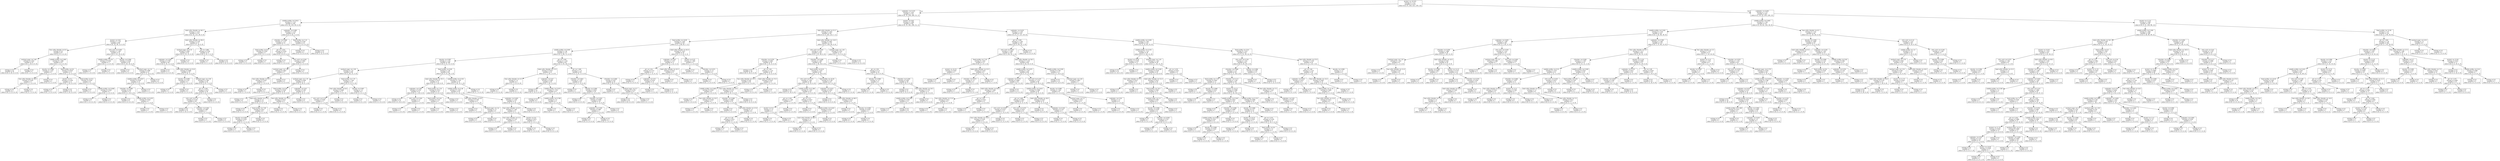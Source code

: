 digraph Tree {
node [shape=box, fontname="helvetica"] ;
edge [fontname="helvetica"] ;
0 [label="alcohol <= 10.525\nentropy = 1.717\nsamples = 1279\nvalue = [9, 47, 529, 523, 159, 12]"] ;
1 [label="sulphates <= 0.535\nentropy = 1.435\nsamples = 774\nvalue = [6, 31, 436, 269, 31, 1]"] ;
0 -> 1 [labeldistance=2.5, labelangle=45, headlabel="True"] ;
2 [label="volatile acidity <= 0.812\nentropy = 1.122\nsamples = 182\nvalue = [2, 16, 135, 29, 0, 0]"] ;
1 -> 2 ;
3 [label="total sulfur dioxide <= 46.5\nentropy = 1.015\nsamples = 153\nvalue = [0, 10, 115, 28, 0, 0]"] ;
2 -> 3 ;
4 [label="alcohol <= 9.65\nentropy = 1.122\nsamples = 80\nvalue = [0, 10, 58, 12, 0, 0]"] ;
3 -> 4 ;
5 [label="free sulfur dioxide <= 8.5\nentropy = 0.9\nsamples = 47\nvalue = [0, 8, 37, 2, 0, 0]"] ;
4 -> 5 ;
6 [label="residual sugar <= 3.85\nentropy = 0.242\nsamples = 25\nvalue = [0, 1, 24, 0, 0, 0]"] ;
5 -> 6 ;
7 [label="entropy = 0.0\nsamples = 24\nvalue = [0, 0, 24, 0, 0, 0]"] ;
6 -> 7 ;
8 [label="entropy = 0.0\nsamples = 1\nvalue = [0, 1, 0, 0, 0, 0]"] ;
6 -> 8 ;
9 [label="volatile acidity <= 0.495\nentropy = 1.289\nsamples = 22\nvalue = [0, 7, 13, 2, 0, 0]"] ;
5 -> 9 ;
10 [label="density <= 0.996\nentropy = 1.522\nsamples = 5\nvalue = [0, 2, 1, 2, 0, 0]"] ;
9 -> 10 ;
11 [label="free sulfur dioxide <= 16.5\nentropy = 0.918\nsamples = 3\nvalue = [0, 2, 1, 0, 0, 0]"] ;
10 -> 11 ;
12 [label="entropy = 0.0\nsamples = 2\nvalue = [0, 2, 0, 0, 0, 0]"] ;
11 -> 12 ;
13 [label="entropy = 0.0\nsamples = 1\nvalue = [0, 0, 1, 0, 0, 0]"] ;
11 -> 13 ;
14 [label="entropy = 0.0\nsamples = 2\nvalue = [0, 0, 0, 2, 0, 0]"] ;
10 -> 14 ;
15 [label="fixed acidity <= 8.0\nentropy = 0.874\nsamples = 17\nvalue = [0, 5, 12, 0, 0, 0]"] ;
9 -> 15 ;
16 [label="alcohol <= 9.1\nentropy = 0.439\nsamples = 11\nvalue = [0, 1, 10, 0, 0, 0]"] ;
15 -> 16 ;
17 [label="entropy = 0.0\nsamples = 1\nvalue = [0, 1, 0, 0, 0, 0]"] ;
16 -> 17 ;
18 [label="entropy = 0.0\nsamples = 10\nvalue = [0, 0, 10, 0, 0, 0]"] ;
16 -> 18 ;
19 [label="fixed acidity <= 8.5\nentropy = 0.918\nsamples = 6\nvalue = [0, 4, 2, 0, 0, 0]"] ;
15 -> 19 ;
20 [label="entropy = 0.0\nsamples = 3\nvalue = [0, 3, 0, 0, 0, 0]"] ;
19 -> 20 ;
21 [label="volatile acidity <= 0.648\nentropy = 0.918\nsamples = 3\nvalue = [0, 1, 2, 0, 0, 0]"] ;
19 -> 21 ;
22 [label="entropy = 0.0\nsamples = 1\nvalue = [0, 1, 0, 0, 0, 0]"] ;
21 -> 22 ;
23 [label="entropy = 0.0\nsamples = 2\nvalue = [0, 0, 2, 0, 0, 0]"] ;
21 -> 23 ;
24 [label="citric acid <= 0.005\nentropy = 1.182\nsamples = 33\nvalue = [0, 2, 21, 10, 0, 0]"] ;
4 -> 24 ;
25 [label="volatile acidity <= 0.6\nentropy = 0.918\nsamples = 3\nvalue = [0, 2, 1, 0, 0, 0]"] ;
24 -> 25 ;
26 [label="entropy = 0.0\nsamples = 1\nvalue = [0, 0, 1, 0, 0, 0]"] ;
25 -> 26 ;
27 [label="entropy = 0.0\nsamples = 2\nvalue = [0, 2, 0, 0, 0, 0]"] ;
25 -> 27 ;
28 [label="density <= 0.996\nentropy = 0.918\nsamples = 30\nvalue = [0, 0, 20, 10, 0, 0]"] ;
24 -> 28 ;
29 [label="entropy = 0.0\nsamples = 9\nvalue = [0, 0, 9, 0, 0, 0]"] ;
28 -> 29 ;
30 [label="residual sugar <= 2.4\nentropy = 0.998\nsamples = 21\nvalue = [0, 0, 11, 10, 0, 0]"] ;
28 -> 30 ;
31 [label="volatile acidity <= 0.657\nentropy = 0.918\nsamples = 15\nvalue = [0, 0, 5, 10, 0, 0]"] ;
30 -> 31 ;
32 [label="chlorides <= 0.089\nentropy = 0.65\nsamples = 12\nvalue = [0, 0, 2, 10, 0, 0]"] ;
31 -> 32 ;
33 [label="entropy = 0.0\nsamples = 9\nvalue = [0, 0, 0, 9, 0, 0]"] ;
32 -> 33 ;
34 [label="volatile acidity <= 0.475\nentropy = 0.918\nsamples = 3\nvalue = [0, 0, 2, 1, 0, 0]"] ;
32 -> 34 ;
35 [label="entropy = 0.0\nsamples = 1\nvalue = [0, 0, 0, 1, 0, 0]"] ;
34 -> 35 ;
36 [label="entropy = 0.0\nsamples = 2\nvalue = [0, 0, 2, 0, 0, 0]"] ;
34 -> 36 ;
37 [label="entropy = 0.0\nsamples = 3\nvalue = [0, 0, 3, 0, 0, 0]"] ;
31 -> 37 ;
38 [label="entropy = 0.0\nsamples = 6\nvalue = [0, 0, 6, 0, 0, 0]"] ;
30 -> 38 ;
39 [label="total sulfur dioxide <= 99.0\nentropy = 0.759\nsamples = 73\nvalue = [0, 0, 57, 16, 0, 0]"] ;
3 -> 39 ;
40 [label="residual sugar <= 4.75\nentropy = 0.881\nsamples = 50\nvalue = [0, 0, 35, 15, 0, 0]"] ;
39 -> 40 ;
41 [label="sulphates <= 0.465\nentropy = 0.794\nsamples = 46\nvalue = [0, 0, 35, 11, 0, 0]"] ;
40 -> 41 ;
42 [label="entropy = 0.0\nsamples = 11\nvalue = [0, 0, 11, 0, 0, 0]"] ;
41 -> 42 ;
43 [label="total sulfur dioxide <= 53.0\nentropy = 0.898\nsamples = 35\nvalue = [0, 0, 24, 11, 0, 0]"] ;
41 -> 43 ;
44 [label="density <= 0.995\nentropy = 0.722\nsamples = 5\nvalue = [0, 0, 1, 4, 0, 0]"] ;
43 -> 44 ;
45 [label="entropy = 0.0\nsamples = 1\nvalue = [0, 0, 1, 0, 0, 0]"] ;
44 -> 45 ;
46 [label="entropy = 0.0\nsamples = 4\nvalue = [0, 0, 0, 4, 0, 0]"] ;
44 -> 46 ;
47 [label="residual sugar <= 3.95\nentropy = 0.784\nsamples = 30\nvalue = [0, 0, 23, 7, 0, 0]"] ;
43 -> 47 ;
48 [label="pH <= 3.545\nentropy = 0.677\nsamples = 28\nvalue = [0, 0, 23, 5, 0, 0]"] ;
47 -> 48 ;
49 [label="citric acid <= 0.31\nentropy = 0.516\nsamples = 26\nvalue = [0, 0, 23, 3, 0, 0]"] ;
48 -> 49 ;
50 [label="entropy = 0.0\nsamples = 19\nvalue = [0, 0, 19, 0, 0, 0]"] ;
49 -> 50 ;
51 [label="chlorides <= 0.081\nentropy = 0.985\nsamples = 7\nvalue = [0, 0, 4, 3, 0, 0]"] ;
49 -> 51 ;
52 [label="entropy = 0.0\nsamples = 3\nvalue = [0, 0, 0, 3, 0, 0]"] ;
51 -> 52 ;
53 [label="entropy = 0.0\nsamples = 4\nvalue = [0, 0, 4, 0, 0, 0]"] ;
51 -> 53 ;
54 [label="entropy = 0.0\nsamples = 2\nvalue = [0, 0, 0, 2, 0, 0]"] ;
48 -> 54 ;
55 [label="entropy = 0.0\nsamples = 2\nvalue = [0, 0, 0, 2, 0, 0]"] ;
47 -> 55 ;
56 [label="entropy = 0.0\nsamples = 4\nvalue = [0, 0, 0, 4, 0, 0]"] ;
40 -> 56 ;
57 [label="pH <= 3.085\nentropy = 0.258\nsamples = 23\nvalue = [0, 0, 22, 1, 0, 0]"] ;
39 -> 57 ;
58 [label="entropy = 0.0\nsamples = 1\nvalue = [0, 0, 0, 1, 0, 0]"] ;
57 -> 58 ;
59 [label="entropy = 0.0\nsamples = 22\nvalue = [0, 0, 22, 0, 0, 0]"] ;
57 -> 59 ;
60 [label="sulphates <= 0.485\nentropy = 1.274\nsamples = 29\nvalue = [2, 6, 20, 1, 0, 0]"] ;
2 -> 60 ;
61 [label="chlorides <= 0.066\nentropy = 1.273\nsamples = 15\nvalue = [0, 6, 8, 1, 0, 0]"] ;
60 -> 61 ;
62 [label="fixed acidity <= 8.4\nentropy = 0.918\nsamples = 3\nvalue = [0, 2, 0, 1, 0, 0]"] ;
61 -> 62 ;
63 [label="entropy = 0.0\nsamples = 2\nvalue = [0, 2, 0, 0, 0, 0]"] ;
62 -> 63 ;
64 [label="entropy = 0.0\nsamples = 1\nvalue = [0, 0, 0, 1, 0, 0]"] ;
62 -> 64 ;
65 [label="pH <= 3.255\nentropy = 0.918\nsamples = 12\nvalue = [0, 4, 8, 0, 0, 0]"] ;
61 -> 65 ;
66 [label="entropy = 0.0\nsamples = 3\nvalue = [0, 0, 3, 0, 0, 0]"] ;
65 -> 66 ;
67 [label="citric acid <= 0.265\nentropy = 0.991\nsamples = 9\nvalue = [0, 4, 5, 0, 0, 0]"] ;
65 -> 67 ;
68 [label="residual sugar <= 1.85\nentropy = 0.863\nsamples = 7\nvalue = [0, 2, 5, 0, 0, 0]"] ;
67 -> 68 ;
69 [label="free sulfur dioxide <= 4.5\nentropy = 0.918\nsamples = 3\nvalue = [0, 2, 1, 0, 0, 0]"] ;
68 -> 69 ;
70 [label="entropy = 0.0\nsamples = 1\nvalue = [0, 0, 1, 0, 0, 0]"] ;
69 -> 70 ;
71 [label="entropy = 0.0\nsamples = 2\nvalue = [0, 2, 0, 0, 0, 0]"] ;
69 -> 71 ;
72 [label="entropy = 0.0\nsamples = 4\nvalue = [0, 0, 4, 0, 0, 0]"] ;
68 -> 72 ;
73 [label="entropy = 0.0\nsamples = 2\nvalue = [0, 2, 0, 0, 0, 0]"] ;
67 -> 73 ;
74 [label="fixed acidity <= 7.15\nentropy = 0.592\nsamples = 14\nvalue = [2, 0, 12, 0, 0, 0]"] ;
60 -> 74 ;
75 [label="entropy = 0.0\nsamples = 2\nvalue = [2, 0, 0, 0, 0, 0]"] ;
74 -> 75 ;
76 [label="entropy = 0.0\nsamples = 12\nvalue = [0, 0, 12, 0, 0, 0]"] ;
74 -> 76 ;
77 [label="alcohol <= 9.85\nentropy = 1.446\nsamples = 592\nvalue = [4, 15, 301, 240, 31, 1]"] ;
1 -> 77 ;
78 [label="total sulfur dioxide <= 51.5\nentropy = 1.283\nsamples = 367\nvalue = [3, 9, 224, 123, 7, 1]"] ;
77 -> 78 ;
79 [label="fixed acidity <= 10.85\nentropy = 1.424\nsamples = 193\nvalue = [3, 3, 96, 83, 7, 1]"] ;
78 -> 79 ;
80 [label="volatile acidity <= 0.605\nentropy = 1.28\nsamples = 173\nvalue = [2, 2, 94, 71, 4, 0]"] ;
79 -> 80 ;
81 [label="density <= 0.997\nentropy = 1.191\nsamples = 108\nvalue = [0, 0, 51, 53, 4, 0]"] ;
80 -> 81 ;
82 [label="residual sugar <= 1.95\nentropy = 1.22\nsamples = 46\nvalue = [0, 0, 28, 15, 3, 0]"] ;
81 -> 82 ;
83 [label="residual sugar <= 1.75\nentropy = 0.904\nsamples = 31\nvalue = [0, 0, 24, 6, 1, 0]"] ;
82 -> 83 ;
84 [label="fixed acidity <= 6.95\nentropy = 0.918\nsamples = 18\nvalue = [0, 0, 12, 6, 0, 0]"] ;
83 -> 84 ;
85 [label="entropy = 0.0\nsamples = 6\nvalue = [0, 0, 6, 0, 0, 0]"] ;
84 -> 85 ;
86 [label="total sulfur dioxide <= 27.0\nentropy = 1.0\nsamples = 12\nvalue = [0, 0, 6, 6, 0, 0]"] ;
84 -> 86 ;
87 [label="entropy = 0.0\nsamples = 4\nvalue = [0, 0, 0, 4, 0, 0]"] ;
86 -> 87 ;
88 [label="fixed acidity <= 7.85\nentropy = 0.811\nsamples = 8\nvalue = [0, 0, 6, 2, 0, 0]"] ;
86 -> 88 ;
89 [label="density <= 0.997\nentropy = 0.918\nsamples = 3\nvalue = [0, 0, 1, 2, 0, 0]"] ;
88 -> 89 ;
90 [label="entropy = 0.0\nsamples = 2\nvalue = [0, 0, 0, 2, 0, 0]"] ;
89 -> 90 ;
91 [label="entropy = 0.0\nsamples = 1\nvalue = [0, 0, 1, 0, 0, 0]"] ;
89 -> 91 ;
92 [label="entropy = 0.0\nsamples = 5\nvalue = [0, 0, 5, 0, 0, 0]"] ;
88 -> 92 ;
93 [label="sulphates <= 0.63\nentropy = 0.391\nsamples = 13\nvalue = [0, 0, 12, 0, 1, 0]"] ;
83 -> 93 ;
94 [label="free sulfur dioxide <= 11.0\nentropy = 0.811\nsamples = 4\nvalue = [0, 0, 3, 0, 1, 0]"] ;
93 -> 94 ;
95 [label="entropy = 0.0\nsamples = 3\nvalue = [0, 0, 3, 0, 0, 0]"] ;
94 -> 95 ;
96 [label="entropy = 0.0\nsamples = 1\nvalue = [0, 0, 0, 0, 1, 0]"] ;
94 -> 96 ;
97 [label="entropy = 0.0\nsamples = 9\nvalue = [0, 0, 9, 0, 0, 0]"] ;
93 -> 97 ;
98 [label="fixed acidity <= 7.75\nentropy = 1.338\nsamples = 15\nvalue = [0, 0, 4, 9, 2, 0]"] ;
82 -> 98 ;
99 [label="free sulfur dioxide <= 8.0\nentropy = 0.684\nsamples = 11\nvalue = [0, 0, 2, 9, 0, 0]"] ;
98 -> 99 ;
100 [label="citric acid <= 0.125\nentropy = 0.918\nsamples = 3\nvalue = [0, 0, 2, 1, 0, 0]"] ;
99 -> 100 ;
101 [label="entropy = 0.0\nsamples = 1\nvalue = [0, 0, 0, 1, 0, 0]"] ;
100 -> 101 ;
102 [label="entropy = 0.0\nsamples = 2\nvalue = [0, 0, 2, 0, 0, 0]"] ;
100 -> 102 ;
103 [label="entropy = 0.0\nsamples = 8\nvalue = [0, 0, 0, 8, 0, 0]"] ;
99 -> 103 ;
104 [label="density <= 0.997\nentropy = 1.0\nsamples = 4\nvalue = [0, 0, 2, 0, 2, 0]"] ;
98 -> 104 ;
105 [label="entropy = 0.0\nsamples = 2\nvalue = [0, 0, 0, 0, 2, 0]"] ;
104 -> 105 ;
106 [label="entropy = 0.0\nsamples = 2\nvalue = [0, 0, 2, 0, 0, 0]"] ;
104 -> 106 ;
107 [label="fixed acidity <= 8.85\nentropy = 1.06\nsamples = 62\nvalue = [0, 0, 23, 38, 1, 0]"] ;
81 -> 107 ;
108 [label="total sulfur dioxide <= 35.5\nentropy = 0.637\nsamples = 31\nvalue = [0, 0, 5, 26, 0, 0]"] ;
107 -> 108 ;
109 [label="sulphates <= 0.98\nentropy = 0.276\nsamples = 21\nvalue = [0, 0, 1, 20, 0, 0]"] ;
108 -> 109 ;
110 [label="entropy = 0.0\nsamples = 19\nvalue = [0, 0, 0, 19, 0, 0]"] ;
109 -> 110 ;
111 [label="citric acid <= 0.505\nentropy = 1.0\nsamples = 2\nvalue = [0, 0, 1, 1, 0, 0]"] ;
109 -> 111 ;
112 [label="entropy = 0.0\nsamples = 1\nvalue = [0, 0, 1, 0, 0, 0]"] ;
111 -> 112 ;
113 [label="entropy = 0.0\nsamples = 1\nvalue = [0, 0, 0, 1, 0, 0]"] ;
111 -> 113 ;
114 [label="fixed acidity <= 7.55\nentropy = 0.971\nsamples = 10\nvalue = [0, 0, 4, 6, 0, 0]"] ;
108 -> 114 ;
115 [label="fixed acidity <= 6.45\nentropy = 0.722\nsamples = 5\nvalue = [0, 0, 4, 1, 0, 0]"] ;
114 -> 115 ;
116 [label="entropy = 0.0\nsamples = 1\nvalue = [0, 0, 0, 1, 0, 0]"] ;
115 -> 116 ;
117 [label="entropy = 0.0\nsamples = 4\nvalue = [0, 0, 4, 0, 0, 0]"] ;
115 -> 117 ;
118 [label="entropy = 0.0\nsamples = 5\nvalue = [0, 0, 0, 5, 0, 0]"] ;
114 -> 118 ;
119 [label="volatile acidity <= 0.535\nentropy = 1.145\nsamples = 31\nvalue = [0, 0, 18, 12, 1, 0]"] ;
107 -> 119 ;
120 [label="volatile acidity <= 0.38\nentropy = 1.207\nsamples = 24\nvalue = [0, 0, 11, 12, 1, 0]"] ;
119 -> 120 ;
121 [label="free sulfur dioxide <= 8.0\nentropy = 0.764\nsamples = 9\nvalue = [0, 0, 7, 2, 0, 0]"] ;
120 -> 121 ;
122 [label="entropy = 0.0\nsamples = 5\nvalue = [0, 0, 5, 0, 0, 0]"] ;
121 -> 122 ;
123 [label="residual sugar <= 2.6\nentropy = 1.0\nsamples = 4\nvalue = [0, 0, 2, 2, 0, 0]"] ;
121 -> 123 ;
124 [label="entropy = 0.0\nsamples = 2\nvalue = [0, 0, 0, 2, 0, 0]"] ;
123 -> 124 ;
125 [label="entropy = 0.0\nsamples = 2\nvalue = [0, 0, 2, 0, 0, 0]"] ;
123 -> 125 ;
126 [label="sulphates <= 0.645\nentropy = 1.159\nsamples = 15\nvalue = [0, 0, 4, 10, 1, 0]"] ;
120 -> 126 ;
127 [label="free sulfur dioxide <= 6.5\nentropy = 1.392\nsamples = 9\nvalue = [0, 0, 4, 4, 1, 0]"] ;
126 -> 127 ;
128 [label="free sulfur dioxide <= 5.5\nentropy = 0.722\nsamples = 5\nvalue = [0, 0, 1, 4, 0, 0]"] ;
127 -> 128 ;
129 [label="entropy = 0.0\nsamples = 1\nvalue = [0, 0, 1, 0, 0, 0]"] ;
128 -> 129 ;
130 [label="entropy = 0.0\nsamples = 4\nvalue = [0, 0, 0, 4, 0, 0]"] ;
128 -> 130 ;
131 [label="alcohol <= 9.6\nentropy = 0.811\nsamples = 4\nvalue = [0, 0, 3, 0, 1, 0]"] ;
127 -> 131 ;
132 [label="entropy = 0.0\nsamples = 3\nvalue = [0, 0, 3, 0, 0, 0]"] ;
131 -> 132 ;
133 [label="entropy = 0.0\nsamples = 1\nvalue = [0, 0, 0, 0, 1, 0]"] ;
131 -> 133 ;
134 [label="entropy = 0.0\nsamples = 6\nvalue = [0, 0, 0, 6, 0, 0]"] ;
126 -> 134 ;
135 [label="entropy = 0.0\nsamples = 7\nvalue = [0, 0, 7, 0, 0, 0]"] ;
119 -> 135 ;
136 [label="pH <= 3.305\nentropy = 1.216\nsamples = 65\nvalue = [2, 2, 43, 18, 0, 0]"] ;
80 -> 136 ;
137 [label="total sulfur dioxide <= 17.0\nentropy = 0.957\nsamples = 22\nvalue = [1, 2, 18, 1, 0, 0]"] ;
136 -> 137 ;
138 [label="free sulfur dioxide <= 4.5\nentropy = 1.0\nsamples = 2\nvalue = [1, 1, 0, 0, 0, 0]"] ;
137 -> 138 ;
139 [label="entropy = 0.0\nsamples = 1\nvalue = [0, 1, 0, 0, 0, 0]"] ;
138 -> 139 ;
140 [label="entropy = 0.0\nsamples = 1\nvalue = [1, 0, 0, 0, 0, 0]"] ;
138 -> 140 ;
141 [label="sulphates <= 0.67\nentropy = 0.569\nsamples = 20\nvalue = [0, 1, 18, 1, 0, 0]"] ;
137 -> 141 ;
142 [label="entropy = 0.0\nsamples = 14\nvalue = [0, 0, 14, 0, 0, 0]"] ;
141 -> 142 ;
143 [label="volatile acidity <= 0.675\nentropy = 1.252\nsamples = 6\nvalue = [0, 1, 4, 1, 0, 0]"] ;
141 -> 143 ;
144 [label="entropy = 0.0\nsamples = 4\nvalue = [0, 0, 4, 0, 0, 0]"] ;
143 -> 144 ;
145 [label="volatile acidity <= 0.708\nentropy = 1.0\nsamples = 2\nvalue = [0, 1, 0, 1, 0, 0]"] ;
143 -> 145 ;
146 [label="entropy = 0.0\nsamples = 1\nvalue = [0, 1, 0, 0, 0, 0]"] ;
145 -> 146 ;
147 [label="entropy = 0.0\nsamples = 1\nvalue = [0, 0, 0, 1, 0, 0]"] ;
145 -> 147 ;
148 [label="pH <= 3.385\nentropy = 1.11\nsamples = 43\nvalue = [1, 0, 25, 17, 0, 0]"] ;
136 -> 148 ;
149 [label="chlorides <= 0.063\nentropy = 1.105\nsamples = 19\nvalue = [1, 0, 5, 13, 0, 0]"] ;
148 -> 149 ;
150 [label="entropy = 0.0\nsamples = 1\nvalue = [1, 0, 0, 0, 0, 0]"] ;
149 -> 150 ;
151 [label="density <= 0.996\nentropy = 0.852\nsamples = 18\nvalue = [0, 0, 5, 13, 0, 0]"] ;
149 -> 151 ;
152 [label="entropy = 0.0\nsamples = 2\nvalue = [0, 0, 2, 0, 0, 0]"] ;
151 -> 152 ;
153 [label="chlorides <= 0.091\nentropy = 0.696\nsamples = 16\nvalue = [0, 0, 3, 13, 0, 0]"] ;
151 -> 153 ;
154 [label="sulphates <= 0.595\nentropy = 0.985\nsamples = 7\nvalue = [0, 0, 3, 4, 0, 0]"] ;
153 -> 154 ;
155 [label="entropy = 0.0\nsamples = 4\nvalue = [0, 0, 0, 4, 0, 0]"] ;
154 -> 155 ;
156 [label="entropy = 0.0\nsamples = 3\nvalue = [0, 0, 3, 0, 0, 0]"] ;
154 -> 156 ;
157 [label="entropy = 0.0\nsamples = 9\nvalue = [0, 0, 0, 9, 0, 0]"] ;
153 -> 157 ;
158 [label="chlorides <= 0.068\nentropy = 0.65\nsamples = 24\nvalue = [0, 0, 20, 4, 0, 0]"] ;
148 -> 158 ;
159 [label="entropy = 0.0\nsamples = 3\nvalue = [0, 0, 0, 3, 0, 0]"] ;
158 -> 159 ;
160 [label="residual sugar <= 4.7\nentropy = 0.276\nsamples = 21\nvalue = [0, 0, 20, 1, 0, 0]"] ;
158 -> 160 ;
161 [label="entropy = 0.0\nsamples = 20\nvalue = [0, 0, 20, 0, 0, 0]"] ;
160 -> 161 ;
162 [label="entropy = 0.0\nsamples = 1\nvalue = [0, 0, 0, 1, 0, 0]"] ;
160 -> 162 ;
163 [label="total sulfur dioxide <= 42.0\nentropy = 1.833\nsamples = 20\nvalue = [1, 1, 2, 12, 3, 1]"] ;
79 -> 163 ;
164 [label="sulphates <= 0.83\nentropy = 1.277\nsamples = 17\nvalue = [0, 0, 1, 12, 3, 1]"] ;
163 -> 164 ;
165 [label="pH <= 2.91\nentropy = 0.773\nsamples = 13\nvalue = [0, 0, 1, 11, 0, 1]"] ;
164 -> 165 ;
166 [label="entropy = 0.0\nsamples = 1\nvalue = [0, 0, 0, 0, 0, 1]"] ;
165 -> 166 ;
167 [label="sulphates <= 0.55\nentropy = 0.414\nsamples = 12\nvalue = [0, 0, 1, 11, 0, 0]"] ;
165 -> 167 ;
168 [label="entropy = 0.0\nsamples = 1\nvalue = [0, 0, 1, 0, 0, 0]"] ;
167 -> 168 ;
169 [label="entropy = 0.0\nsamples = 11\nvalue = [0, 0, 0, 11, 0, 0]"] ;
167 -> 169 ;
170 [label="total sulfur dioxide <= 22.5\nentropy = 0.811\nsamples = 4\nvalue = [0, 0, 0, 1, 3, 0]"] ;
164 -> 170 ;
171 [label="entropy = 0.0\nsamples = 1\nvalue = [0, 0, 0, 1, 0, 0]"] ;
170 -> 171 ;
172 [label="entropy = 0.0\nsamples = 3\nvalue = [0, 0, 0, 0, 3, 0]"] ;
170 -> 172 ;
173 [label="alcohol <= 9.25\nentropy = 1.585\nsamples = 3\nvalue = [1, 1, 1, 0, 0, 0]"] ;
163 -> 173 ;
174 [label="entropy = 0.0\nsamples = 1\nvalue = [1, 0, 0, 0, 0, 0]"] ;
173 -> 174 ;
175 [label="chlorides <= 0.071\nentropy = 1.0\nsamples = 2\nvalue = [0, 1, 1, 0, 0, 0]"] ;
173 -> 175 ;
176 [label="entropy = 0.0\nsamples = 1\nvalue = [0, 1, 0, 0, 0, 0]"] ;
175 -> 176 ;
177 [label="entropy = 0.0\nsamples = 1\nvalue = [0, 0, 1, 0, 0, 0]"] ;
175 -> 177 ;
178 [label="total sulfur dioxide <= 114.5\nentropy = 0.981\nsamples = 174\nvalue = [0, 6, 128, 40, 0, 0]"] ;
78 -> 178 ;
179 [label="citric acid <= 0.205\nentropy = 1.06\nsamples = 142\nvalue = [0, 5, 97, 40, 0, 0]"] ;
178 -> 179 ;
180 [label="chlorides <= 0.079\nentropy = 0.845\nsamples = 50\nvalue = [0, 3, 41, 6, 0, 0]"] ;
179 -> 180 ;
181 [label="entropy = 0.0\nsamples = 18\nvalue = [0, 0, 18, 0, 0, 0]"] ;
180 -> 181 ;
182 [label="pH <= 3.44\nentropy = 1.115\nsamples = 32\nvalue = [0, 3, 23, 6, 0, 0]"] ;
180 -> 182 ;
183 [label="free sulfur dioxide <= 12.5\nentropy = 0.85\nsamples = 28\nvalue = [0, 2, 23, 3, 0, 0]"] ;
182 -> 183 ;
184 [label="volatile acidity <= 0.665\nentropy = 0.918\nsamples = 6\nvalue = [0, 2, 4, 0, 0, 0]"] ;
183 -> 184 ;
185 [label="entropy = 0.0\nsamples = 3\nvalue = [0, 0, 3, 0, 0, 0]"] ;
184 -> 185 ;
186 [label="free sulfur dioxide <= 10.5\nentropy = 0.918\nsamples = 3\nvalue = [0, 2, 1, 0, 0, 0]"] ;
184 -> 186 ;
187 [label="entropy = 0.0\nsamples = 1\nvalue = [0, 0, 1, 0, 0, 0]"] ;
186 -> 187 ;
188 [label="entropy = 0.0\nsamples = 2\nvalue = [0, 2, 0, 0, 0, 0]"] ;
186 -> 188 ;
189 [label="free sulfur dioxide <= 23.0\nentropy = 0.575\nsamples = 22\nvalue = [0, 0, 19, 3, 0, 0]"] ;
183 -> 189 ;
190 [label="chlorides <= 0.089\nentropy = 0.881\nsamples = 10\nvalue = [0, 0, 7, 3, 0, 0]"] ;
189 -> 190 ;
191 [label="entropy = 0.0\nsamples = 4\nvalue = [0, 0, 4, 0, 0, 0]"] ;
190 -> 191 ;
192 [label="free sulfur dioxide <= 17.0\nentropy = 1.0\nsamples = 6\nvalue = [0, 0, 3, 3, 0, 0]"] ;
190 -> 192 ;
193 [label="pH <= 3.18\nentropy = 0.811\nsamples = 4\nvalue = [0, 0, 3, 1, 0, 0]"] ;
192 -> 193 ;
194 [label="entropy = 0.0\nsamples = 1\nvalue = [0, 0, 0, 1, 0, 0]"] ;
193 -> 194 ;
195 [label="entropy = 0.0\nsamples = 3\nvalue = [0, 0, 3, 0, 0, 0]"] ;
193 -> 195 ;
196 [label="entropy = 0.0\nsamples = 2\nvalue = [0, 0, 0, 2, 0, 0]"] ;
192 -> 196 ;
197 [label="entropy = 0.0\nsamples = 12\nvalue = [0, 0, 12, 0, 0, 0]"] ;
189 -> 197 ;
198 [label="total sulfur dioxide <= 73.5\nentropy = 0.811\nsamples = 4\nvalue = [0, 1, 0, 3, 0, 0]"] ;
182 -> 198 ;
199 [label="entropy = 0.0\nsamples = 1\nvalue = [0, 1, 0, 0, 0, 0]"] ;
198 -> 199 ;
200 [label="entropy = 0.0\nsamples = 3\nvalue = [0, 0, 0, 3, 0, 0]"] ;
198 -> 200 ;
201 [label="chlorides <= 0.096\nentropy = 1.087\nsamples = 92\nvalue = [0, 2, 56, 34, 0, 0]"] ;
179 -> 201 ;
202 [label="fixed acidity <= 8.25\nentropy = 1.103\nsamples = 62\nvalue = [0, 1, 31, 30, 0, 0]"] ;
201 -> 202 ;
203 [label="citric acid <= 0.275\nentropy = 1.061\nsamples = 38\nvalue = [0, 1, 12, 25, 0, 0]"] ;
202 -> 203 ;
204 [label="entropy = 0.0\nsamples = 16\nvalue = [0, 0, 0, 16, 0, 0]"] ;
203 -> 204 ;
205 [label="volatile acidity <= 0.385\nentropy = 1.207\nsamples = 22\nvalue = [0, 1, 12, 9, 0, 0]"] ;
203 -> 205 ;
206 [label="pH <= 3.325\nentropy = 1.149\nsamples = 7\nvalue = [0, 1, 1, 5, 0, 0]"] ;
205 -> 206 ;
207 [label="alcohol <= 9.4\nentropy = 1.0\nsamples = 2\nvalue = [0, 1, 1, 0, 0, 0]"] ;
206 -> 207 ;
208 [label="entropy = 0.0\nsamples = 1\nvalue = [0, 0, 1, 0, 0, 0]"] ;
207 -> 208 ;
209 [label="entropy = 0.0\nsamples = 1\nvalue = [0, 1, 0, 0, 0, 0]"] ;
207 -> 209 ;
210 [label="entropy = 0.0\nsamples = 5\nvalue = [0, 0, 0, 5, 0, 0]"] ;
206 -> 210 ;
211 [label="pH <= 3.31\nentropy = 0.837\nsamples = 15\nvalue = [0, 0, 11, 4, 0, 0]"] ;
205 -> 211 ;
212 [label="entropy = 0.0\nsamples = 2\nvalue = [0, 0, 0, 2, 0, 0]"] ;
211 -> 212 ;
213 [label="volatile acidity <= 0.425\nentropy = 0.619\nsamples = 13\nvalue = [0, 0, 11, 2, 0, 0]"] ;
211 -> 213 ;
214 [label="total sulfur dioxide <= 66.5\nentropy = 1.0\nsamples = 4\nvalue = [0, 0, 2, 2, 0, 0]"] ;
213 -> 214 ;
215 [label="entropy = 0.0\nsamples = 2\nvalue = [0, 0, 0, 2, 0, 0]"] ;
214 -> 215 ;
216 [label="entropy = 0.0\nsamples = 2\nvalue = [0, 0, 2, 0, 0, 0]"] ;
214 -> 216 ;
217 [label="entropy = 0.0\nsamples = 9\nvalue = [0, 0, 9, 0, 0, 0]"] ;
213 -> 217 ;
218 [label="fixed acidity <= 10.05\nentropy = 0.738\nsamples = 24\nvalue = [0, 0, 19, 5, 0, 0]"] ;
202 -> 218 ;
219 [label="sulphates <= 0.615\nentropy = 0.454\nsamples = 21\nvalue = [0, 0, 19, 2, 0, 0]"] ;
218 -> 219 ;
220 [label="entropy = 0.0\nsamples = 13\nvalue = [0, 0, 13, 0, 0, 0]"] ;
219 -> 220 ;
221 [label="total sulfur dioxide <= 84.5\nentropy = 0.811\nsamples = 8\nvalue = [0, 0, 6, 2, 0, 0]"] ;
219 -> 221 ;
222 [label="entropy = 0.0\nsamples = 5\nvalue = [0, 0, 5, 0, 0, 0]"] ;
221 -> 222 ;
223 [label="density <= 0.999\nentropy = 0.918\nsamples = 3\nvalue = [0, 0, 1, 2, 0, 0]"] ;
221 -> 223 ;
224 [label="entropy = 0.0\nsamples = 2\nvalue = [0, 0, 0, 2, 0, 0]"] ;
223 -> 224 ;
225 [label="entropy = 0.0\nsamples = 1\nvalue = [0, 0, 1, 0, 0, 0]"] ;
223 -> 225 ;
226 [label="entropy = 0.0\nsamples = 3\nvalue = [0, 0, 0, 3, 0, 0]"] ;
218 -> 226 ;
227 [label="pH <= 2.95\nentropy = 0.77\nsamples = 30\nvalue = [0, 1, 25, 4, 0, 0]"] ;
201 -> 227 ;
228 [label="density <= 0.998\nentropy = 1.0\nsamples = 2\nvalue = [0, 1, 0, 1, 0, 0]"] ;
227 -> 228 ;
229 [label="entropy = 0.0\nsamples = 1\nvalue = [0, 0, 0, 1, 0, 0]"] ;
228 -> 229 ;
230 [label="entropy = 0.0\nsamples = 1\nvalue = [0, 1, 0, 0, 0, 0]"] ;
228 -> 230 ;
231 [label="chlorides <= 0.209\nentropy = 0.491\nsamples = 28\nvalue = [0, 0, 25, 3, 0, 0]"] ;
227 -> 231 ;
232 [label="entropy = 0.0\nsamples = 15\nvalue = [0, 0, 15, 0, 0, 0]"] ;
231 -> 232 ;
233 [label="free sulfur dioxide <= 24.5\nentropy = 0.779\nsamples = 13\nvalue = [0, 0, 10, 3, 0, 0]"] ;
231 -> 233 ;
234 [label="volatile acidity <= 0.365\nentropy = 0.439\nsamples = 11\nvalue = [0, 0, 10, 1, 0, 0]"] ;
233 -> 234 ;
235 [label="entropy = 0.0\nsamples = 1\nvalue = [0, 0, 0, 1, 0, 0]"] ;
234 -> 235 ;
236 [label="entropy = 0.0\nsamples = 10\nvalue = [0, 0, 10, 0, 0, 0]"] ;
234 -> 236 ;
237 [label="entropy = 0.0\nsamples = 2\nvalue = [0, 0, 0, 2, 0, 0]"] ;
233 -> 237 ;
238 [label="residual sugar <= 1.65\nentropy = 0.201\nsamples = 32\nvalue = [0, 1, 31, 0, 0, 0]"] ;
178 -> 238 ;
239 [label="entropy = 0.0\nsamples = 1\nvalue = [0, 1, 0, 0, 0, 0]"] ;
238 -> 239 ;
240 [label="entropy = 0.0\nsamples = 31\nvalue = [0, 0, 31, 0, 0, 0]"] ;
238 -> 240 ;
241 [label="sulphates <= 0.635\nentropy = 1.539\nsamples = 225\nvalue = [1, 6, 77, 117, 24, 0]"] ;
77 -> 241 ;
242 [label="pH <= 3.585\nentropy = 1.326\nsamples = 103\nvalue = [0, 6, 44, 52, 1, 0]"] ;
241 -> 242 ;
243 [label="citric acid <= 0.025\nentropy = 1.266\nsamples = 101\nvalue = [0, 4, 44, 52, 1, 0]"] ;
242 -> 243 ;
244 [label="fixed acidity <= 7.25\nentropy = 1.041\nsamples = 12\nvalue = [0, 0, 2, 9, 1, 0]"] ;
243 -> 244 ;
245 [label="alcohol <= 10.35\nentropy = 0.918\nsamples = 3\nvalue = [0, 0, 2, 1, 0, 0]"] ;
244 -> 245 ;
246 [label="entropy = 0.0\nsamples = 2\nvalue = [0, 0, 2, 0, 0, 0]"] ;
245 -> 246 ;
247 [label="entropy = 0.0\nsamples = 1\nvalue = [0, 0, 0, 1, 0, 0]"] ;
245 -> 247 ;
248 [label="total sulfur dioxide <= 23.5\nentropy = 0.503\nsamples = 9\nvalue = [0, 0, 0, 8, 1, 0]"] ;
244 -> 248 ;
249 [label="chlorides <= 0.073\nentropy = 1.0\nsamples = 2\nvalue = [0, 0, 0, 1, 1, 0]"] ;
248 -> 249 ;
250 [label="entropy = 0.0\nsamples = 1\nvalue = [0, 0, 0, 1, 0, 0]"] ;
249 -> 250 ;
251 [label="entropy = 0.0\nsamples = 1\nvalue = [0, 0, 0, 0, 1, 0]"] ;
249 -> 251 ;
252 [label="entropy = 0.0\nsamples = 7\nvalue = [0, 0, 0, 7, 0, 0]"] ;
248 -> 252 ;
253 [label="total sulfur dioxide <= 56.5\nentropy = 1.219\nsamples = 89\nvalue = [0, 4, 42, 43, 0, 0]"] ;
243 -> 253 ;
254 [label="volatile acidity <= 0.475\nentropy = 1.247\nsamples = 68\nvalue = [0, 4, 37, 27, 0, 0]"] ;
253 -> 254 ;
255 [label="sulphates <= 0.575\nentropy = 0.884\nsamples = 20\nvalue = [0, 1, 16, 3, 0, 0]"] ;
254 -> 255 ;
256 [label="total sulfur dioxide <= 44.0\nentropy = 1.406\nsamples = 8\nvalue = [0, 1, 4, 3, 0, 0]"] ;
255 -> 256 ;
257 [label="free sulfur dioxide <= 11.0\nentropy = 0.811\nsamples = 4\nvalue = [0, 0, 1, 3, 0, 0]"] ;
256 -> 257 ;
258 [label="entropy = 0.0\nsamples = 1\nvalue = [0, 0, 1, 0, 0, 0]"] ;
257 -> 258 ;
259 [label="entropy = 0.0\nsamples = 3\nvalue = [0, 0, 0, 3, 0, 0]"] ;
257 -> 259 ;
260 [label="pH <= 3.34\nentropy = 0.811\nsamples = 4\nvalue = [0, 1, 3, 0, 0, 0]"] ;
256 -> 260 ;
261 [label="entropy = 0.0\nsamples = 3\nvalue = [0, 0, 3, 0, 0, 0]"] ;
260 -> 261 ;
262 [label="entropy = 0.0\nsamples = 1\nvalue = [0, 1, 0, 0, 0, 0]"] ;
260 -> 262 ;
263 [label="entropy = 0.0\nsamples = 12\nvalue = [0, 0, 12, 0, 0, 0]"] ;
255 -> 263 ;
264 [label="citric acid <= 0.335\nentropy = 1.272\nsamples = 48\nvalue = [0, 3, 21, 24, 0, 0]"] ;
254 -> 264 ;
265 [label="volatile acidity <= 0.653\nentropy = 0.998\nsamples = 40\nvalue = [0, 0, 19, 21, 0, 0]"] ;
264 -> 265 ;
266 [label="pH <= 3.405\nentropy = 0.904\nsamples = 25\nvalue = [0, 0, 8, 17, 0, 0]"] ;
265 -> 266 ;
267 [label="citric acid <= 0.055\nentropy = 0.523\nsamples = 17\nvalue = [0, 0, 2, 15, 0, 0]"] ;
266 -> 267 ;
268 [label="free sulfur dioxide <= 13.0\nentropy = 0.918\nsamples = 6\nvalue = [0, 0, 2, 4, 0, 0]"] ;
267 -> 268 ;
269 [label="entropy = 0.0\nsamples = 2\nvalue = [0, 0, 2, 0, 0, 0]"] ;
268 -> 269 ;
270 [label="entropy = 0.0\nsamples = 4\nvalue = [0, 0, 0, 4, 0, 0]"] ;
268 -> 270 ;
271 [label="entropy = 0.0\nsamples = 11\nvalue = [0, 0, 0, 11, 0, 0]"] ;
267 -> 271 ;
272 [label="citric acid <= 0.075\nentropy = 0.811\nsamples = 8\nvalue = [0, 0, 6, 2, 0, 0]"] ;
266 -> 272 ;
273 [label="entropy = 0.0\nsamples = 2\nvalue = [0, 0, 0, 2, 0, 0]"] ;
272 -> 273 ;
274 [label="entropy = 0.0\nsamples = 6\nvalue = [0, 0, 6, 0, 0, 0]"] ;
272 -> 274 ;
275 [label="total sulfur dioxide <= 28.5\nentropy = 0.837\nsamples = 15\nvalue = [0, 0, 11, 4, 0, 0]"] ;
265 -> 275 ;
276 [label="entropy = 0.0\nsamples = 10\nvalue = [0, 0, 10, 0, 0, 0]"] ;
275 -> 276 ;
277 [label="sulphates <= 0.545\nentropy = 0.722\nsamples = 5\nvalue = [0, 0, 1, 4, 0, 0]"] ;
275 -> 277 ;
278 [label="entropy = 0.0\nsamples = 1\nvalue = [0, 0, 1, 0, 0, 0]"] ;
277 -> 278 ;
279 [label="entropy = 0.0\nsamples = 4\nvalue = [0, 0, 0, 4, 0, 0]"] ;
277 -> 279 ;
280 [label="density <= 0.998\nentropy = 1.561\nsamples = 8\nvalue = [0, 3, 2, 3, 0, 0]"] ;
264 -> 280 ;
281 [label="residual sugar <= 2.2\nentropy = 0.811\nsamples = 4\nvalue = [0, 3, 0, 1, 0, 0]"] ;
280 -> 281 ;
282 [label="entropy = 0.0\nsamples = 3\nvalue = [0, 3, 0, 0, 0, 0]"] ;
281 -> 282 ;
283 [label="entropy = 0.0\nsamples = 1\nvalue = [0, 0, 0, 1, 0, 0]"] ;
281 -> 283 ;
284 [label="sulphates <= 0.59\nentropy = 1.0\nsamples = 4\nvalue = [0, 0, 2, 2, 0, 0]"] ;
280 -> 284 ;
285 [label="entropy = 0.0\nsamples = 2\nvalue = [0, 0, 2, 0, 0, 0]"] ;
284 -> 285 ;
286 [label="entropy = 0.0\nsamples = 2\nvalue = [0, 0, 0, 2, 0, 0]"] ;
284 -> 286 ;
287 [label="volatile acidity <= 0.595\nentropy = 0.792\nsamples = 21\nvalue = [0, 0, 5, 16, 0, 0]"] ;
253 -> 287 ;
288 [label="entropy = 0.0\nsamples = 14\nvalue = [0, 0, 0, 14, 0, 0]"] ;
287 -> 288 ;
289 [label="residual sugar <= 2.65\nentropy = 0.863\nsamples = 7\nvalue = [0, 0, 5, 2, 0, 0]"] ;
287 -> 289 ;
290 [label="entropy = 0.0\nsamples = 5\nvalue = [0, 0, 5, 0, 0, 0]"] ;
289 -> 290 ;
291 [label="entropy = 0.0\nsamples = 2\nvalue = [0, 0, 0, 2, 0, 0]"] ;
289 -> 291 ;
292 [label="entropy = 0.0\nsamples = 2\nvalue = [0, 2, 0, 0, 0, 0]"] ;
242 -> 292 ;
293 [label="volatile acidity <= 0.405\nentropy = 1.505\nsamples = 122\nvalue = [1, 0, 33, 65, 23, 0]"] ;
241 -> 293 ;
294 [label="volatile acidity <= 0.255\nentropy = 1.125\nsamples = 39\nvalue = [0, 0, 2, 26, 11, 0]"] ;
293 -> 294 ;
295 [label="alcohol <= 10.45\nentropy = 0.439\nsamples = 11\nvalue = [0, 0, 1, 10, 0, 0]"] ;
294 -> 295 ;
296 [label="entropy = 0.0\nsamples = 10\nvalue = [0, 0, 0, 10, 0, 0]"] ;
295 -> 296 ;
297 [label="entropy = 0.0\nsamples = 1\nvalue = [0, 0, 1, 0, 0, 0]"] ;
295 -> 297 ;
298 [label="residual sugar <= 3.25\nentropy = 1.163\nsamples = 28\nvalue = [0, 0, 1, 16, 11, 0]"] ;
294 -> 298 ;
299 [label="volatile acidity <= 0.285\nentropy = 0.918\nsamples = 24\nvalue = [0, 0, 0, 16, 8, 0]"] ;
298 -> 299 ;
300 [label="free sulfur dioxide <= 5.5\nentropy = 0.811\nsamples = 4\nvalue = [0, 0, 0, 1, 3, 0]"] ;
299 -> 300 ;
301 [label="entropy = 0.0\nsamples = 1\nvalue = [0, 0, 0, 1, 0, 0]"] ;
300 -> 301 ;
302 [label="entropy = 0.0\nsamples = 3\nvalue = [0, 0, 0, 0, 3, 0]"] ;
300 -> 302 ;
303 [label="total sulfur dioxide <= 51.0\nentropy = 0.811\nsamples = 20\nvalue = [0, 0, 0, 15, 5, 0]"] ;
299 -> 303 ;
304 [label="fixed acidity <= 10.5\nentropy = 0.961\nsamples = 13\nvalue = [0, 0, 0, 8, 5, 0]"] ;
303 -> 304 ;
305 [label="residual sugar <= 2.2\nentropy = 0.991\nsamples = 9\nvalue = [0, 0, 0, 4, 5, 0]"] ;
304 -> 305 ;
306 [label="density <= 0.996\nentropy = 0.918\nsamples = 6\nvalue = [0, 0, 0, 4, 2, 0]"] ;
305 -> 306 ;
307 [label="entropy = 0.0\nsamples = 1\nvalue = [0, 0, 0, 0, 1, 0]"] ;
306 -> 307 ;
308 [label="chlorides <= 0.058\nentropy = 0.722\nsamples = 5\nvalue = [0, 0, 0, 4, 1, 0]"] ;
306 -> 308 ;
309 [label="entropy = 0.0\nsamples = 1\nvalue = [0, 0, 0, 0, 1, 0]"] ;
308 -> 309 ;
310 [label="entropy = 0.0\nsamples = 4\nvalue = [0, 0, 0, 4, 0, 0]"] ;
308 -> 310 ;
311 [label="entropy = 0.0\nsamples = 3\nvalue = [0, 0, 0, 0, 3, 0]"] ;
305 -> 311 ;
312 [label="entropy = 0.0\nsamples = 4\nvalue = [0, 0, 0, 4, 0, 0]"] ;
304 -> 312 ;
313 [label="entropy = 0.0\nsamples = 7\nvalue = [0, 0, 0, 7, 0, 0]"] ;
303 -> 313 ;
314 [label="pH <= 3.235\nentropy = 0.811\nsamples = 4\nvalue = [0, 0, 1, 0, 3, 0]"] ;
298 -> 314 ;
315 [label="entropy = 0.0\nsamples = 1\nvalue = [0, 0, 1, 0, 0, 0]"] ;
314 -> 315 ;
316 [label="entropy = 0.0\nsamples = 3\nvalue = [0, 0, 0, 0, 3, 0]"] ;
314 -> 316 ;
317 [label="fixed acidity <= 10.0\nentropy = 1.523\nsamples = 83\nvalue = [1, 0, 31, 39, 12, 0]"] ;
293 -> 317 ;
318 [label="citric acid <= 0.335\nentropy = 1.321\nsamples = 63\nvalue = [0, 0, 29, 29, 5, 0]"] ;
317 -> 318 ;
319 [label="chlorides <= 0.066\nentropy = 1.33\nsamples = 50\nvalue = [0, 0, 17, 28, 5, 0]"] ;
318 -> 319 ;
320 [label="fixed acidity <= 7.25\nentropy = 0.845\nsamples = 11\nvalue = [0, 0, 0, 8, 3, 0]"] ;
319 -> 320 ;
321 [label="entropy = 0.0\nsamples = 7\nvalue = [0, 0, 0, 7, 0, 0]"] ;
320 -> 321 ;
322 [label="density <= 0.998\nentropy = 0.811\nsamples = 4\nvalue = [0, 0, 0, 1, 3, 0]"] ;
320 -> 322 ;
323 [label="entropy = 0.0\nsamples = 3\nvalue = [0, 0, 0, 0, 3, 0]"] ;
322 -> 323 ;
324 [label="entropy = 0.0\nsamples = 1\nvalue = [0, 0, 0, 1, 0, 0]"] ;
322 -> 324 ;
325 [label="chlorides <= 0.113\nentropy = 1.236\nsamples = 39\nvalue = [0, 0, 17, 20, 2, 0]"] ;
319 -> 325 ;
326 [label="alcohol <= 10.15\nentropy = 0.998\nsamples = 34\nvalue = [0, 0, 16, 18, 0, 0]"] ;
325 -> 326 ;
327 [label="volatile acidity <= 0.545\nentropy = 0.852\nsamples = 18\nvalue = [0, 0, 5, 13, 0, 0]"] ;
326 -> 327 ;
328 [label="entropy = 0.0\nsamples = 7\nvalue = [0, 0, 0, 7, 0, 0]"] ;
327 -> 328 ;
329 [label="chlorides <= 0.088\nentropy = 0.994\nsamples = 11\nvalue = [0, 0, 5, 6, 0, 0]"] ;
327 -> 329 ;
330 [label="volatile acidity <= 0.683\nentropy = 0.811\nsamples = 8\nvalue = [0, 0, 2, 6, 0, 0]"] ;
329 -> 330 ;
331 [label="entropy = 0.0\nsamples = 5\nvalue = [0, 0, 0, 5, 0, 0]"] ;
330 -> 331 ;
332 [label="density <= 0.998\nentropy = 0.918\nsamples = 3\nvalue = [0, 0, 2, 1, 0, 0]"] ;
330 -> 332 ;
333 [label="entropy = 0.0\nsamples = 2\nvalue = [0, 0, 2, 0, 0, 0]"] ;
332 -> 333 ;
334 [label="entropy = 0.0\nsamples = 1\nvalue = [0, 0, 0, 1, 0, 0]"] ;
332 -> 334 ;
335 [label="entropy = 0.0\nsamples = 3\nvalue = [0, 0, 3, 0, 0, 0]"] ;
329 -> 335 ;
336 [label="volatile acidity <= 0.737\nentropy = 0.896\nsamples = 16\nvalue = [0, 0, 11, 5, 0, 0]"] ;
326 -> 336 ;
337 [label="density <= 0.996\nentropy = 0.75\nsamples = 14\nvalue = [0, 0, 11, 3, 0, 0]"] ;
336 -> 337 ;
338 [label="alcohol <= 10.25\nentropy = 0.918\nsamples = 3\nvalue = [0, 0, 1, 2, 0, 0]"] ;
337 -> 338 ;
339 [label="entropy = 0.0\nsamples = 1\nvalue = [0, 0, 1, 0, 0, 0]"] ;
338 -> 339 ;
340 [label="entropy = 0.0\nsamples = 2\nvalue = [0, 0, 0, 2, 0, 0]"] ;
338 -> 340 ;
341 [label="pH <= 3.275\nentropy = 0.439\nsamples = 11\nvalue = [0, 0, 10, 1, 0, 0]"] ;
337 -> 341 ;
342 [label="fixed acidity <= 8.4\nentropy = 1.0\nsamples = 2\nvalue = [0, 0, 1, 1, 0, 0]"] ;
341 -> 342 ;
343 [label="entropy = 0.0\nsamples = 1\nvalue = [0, 0, 0, 1, 0, 0]"] ;
342 -> 343 ;
344 [label="entropy = 0.0\nsamples = 1\nvalue = [0, 0, 1, 0, 0, 0]"] ;
342 -> 344 ;
345 [label="entropy = 0.0\nsamples = 9\nvalue = [0, 0, 9, 0, 0, 0]"] ;
341 -> 345 ;
346 [label="entropy = 0.0\nsamples = 2\nvalue = [0, 0, 0, 2, 0, 0]"] ;
336 -> 346 ;
347 [label="free sulfur dioxide <= 7.5\nentropy = 1.522\nsamples = 5\nvalue = [0, 0, 1, 2, 2, 0]"] ;
325 -> 347 ;
348 [label="entropy = 0.0\nsamples = 2\nvalue = [0, 0, 0, 0, 2, 0]"] ;
347 -> 348 ;
349 [label="sulphates <= 0.81\nentropy = 0.918\nsamples = 3\nvalue = [0, 0, 1, 2, 0, 0]"] ;
347 -> 349 ;
350 [label="entropy = 0.0\nsamples = 1\nvalue = [0, 0, 1, 0, 0, 0]"] ;
349 -> 350 ;
351 [label="entropy = 0.0\nsamples = 2\nvalue = [0, 0, 0, 2, 0, 0]"] ;
349 -> 351 ;
352 [label="density <= 0.996\nentropy = 0.391\nsamples = 13\nvalue = [0, 0, 12, 1, 0, 0]"] ;
318 -> 352 ;
353 [label="entropy = 0.0\nsamples = 1\nvalue = [0, 0, 0, 1, 0, 0]"] ;
352 -> 353 ;
354 [label="entropy = 0.0\nsamples = 12\nvalue = [0, 0, 12, 0, 0, 0]"] ;
352 -> 354 ;
355 [label="free sulfur dioxide <= 27.0\nentropy = 1.578\nsamples = 20\nvalue = [1, 0, 2, 10, 7, 0]"] ;
317 -> 355 ;
356 [label="pH <= 3.04\nentropy = 1.233\nsamples = 18\nvalue = [0, 0, 1, 10, 7, 0]"] ;
355 -> 356 ;
357 [label="sulphates <= 0.815\nentropy = 0.811\nsamples = 4\nvalue = [0, 0, 1, 0, 3, 0]"] ;
356 -> 357 ;
358 [label="entropy = 0.0\nsamples = 3\nvalue = [0, 0, 0, 0, 3, 0]"] ;
357 -> 358 ;
359 [label="entropy = 0.0\nsamples = 1\nvalue = [0, 0, 1, 0, 0, 0]"] ;
357 -> 359 ;
360 [label="free sulfur dioxide <= 15.0\nentropy = 0.863\nsamples = 14\nvalue = [0, 0, 0, 10, 4, 0]"] ;
356 -> 360 ;
361 [label="fixed acidity <= 11.75\nentropy = 0.985\nsamples = 7\nvalue = [0, 0, 0, 3, 4, 0]"] ;
360 -> 361 ;
362 [label="free sulfur dioxide <= 12.0\nentropy = 0.811\nsamples = 4\nvalue = [0, 0, 0, 3, 1, 0]"] ;
361 -> 362 ;
363 [label="entropy = 0.0\nsamples = 3\nvalue = [0, 0, 0, 3, 0, 0]"] ;
362 -> 363 ;
364 [label="entropy = 0.0\nsamples = 1\nvalue = [0, 0, 0, 0, 1, 0]"] ;
362 -> 364 ;
365 [label="entropy = 0.0\nsamples = 3\nvalue = [0, 0, 0, 0, 3, 0]"] ;
361 -> 365 ;
366 [label="entropy = 0.0\nsamples = 7\nvalue = [0, 0, 0, 7, 0, 0]"] ;
360 -> 366 ;
367 [label="density <= 0.999\nentropy = 1.0\nsamples = 2\nvalue = [1, 0, 1, 0, 0, 0]"] ;
355 -> 367 ;
368 [label="entropy = 0.0\nsamples = 1\nvalue = [1, 0, 0, 0, 0, 0]"] ;
367 -> 368 ;
369 [label="entropy = 0.0\nsamples = 1\nvalue = [0, 0, 1, 0, 0, 0]"] ;
367 -> 369 ;
370 [label="sulphates <= 0.645\nentropy = 1.772\nsamples = 505\nvalue = [3, 16, 93, 254, 128, 11]"] ;
0 -> 370 [labeldistance=2.5, labelangle=-45, headlabel="False"] ;
371 [label="volatile acidity <= 0.665\nentropy = 1.744\nsamples = 227\nvalue = [3, 16, 62, 116, 30, 0]"] ;
370 -> 371 ;
372 [label="volatile acidity <= 0.365\nentropy = 1.578\nsamples = 167\nvalue = [0, 5, 42, 90, 30, 0]"] ;
371 -> 372 ;
373 [label="sulphates <= 0.605\nentropy = 1.349\nsamples = 48\nvalue = [0, 0, 5, 26, 17, 0]"] ;
372 -> 373 ;
374 [label="chlorides <= 0.058\nentropy = 1.086\nsamples = 38\nvalue = [0, 0, 1, 24, 13, 0]"] ;
373 -> 374 ;
375 [label="residual sugar <= 1.55\nentropy = 1.352\nsamples = 9\nvalue = [0, 0, 1, 3, 5, 0]"] ;
374 -> 375 ;
376 [label="entropy = 0.0\nsamples = 3\nvalue = [0, 0, 0, 3, 0, 0]"] ;
375 -> 376 ;
377 [label="free sulfur dioxide <= 11.0\nentropy = 0.65\nsamples = 6\nvalue = [0, 0, 1, 0, 5, 0]"] ;
375 -> 377 ;
378 [label="entropy = 0.0\nsamples = 1\nvalue = [0, 0, 1, 0, 0, 0]"] ;
377 -> 378 ;
379 [label="entropy = 0.0\nsamples = 5\nvalue = [0, 0, 0, 0, 5, 0]"] ;
377 -> 379 ;
380 [label="total sulfur dioxide <= 10.5\nentropy = 0.85\nsamples = 29\nvalue = [0, 0, 0, 21, 8, 0]"] ;
374 -> 380 ;
381 [label="density <= 0.996\nentropy = 0.863\nsamples = 7\nvalue = [0, 0, 0, 2, 5, 0]"] ;
380 -> 381 ;
382 [label="entropy = 0.0\nsamples = 5\nvalue = [0, 0, 0, 0, 5, 0]"] ;
381 -> 382 ;
383 [label="entropy = 0.0\nsamples = 2\nvalue = [0, 0, 0, 2, 0, 0]"] ;
381 -> 383 ;
384 [label="alcohol <= 12.15\nentropy = 0.575\nsamples = 22\nvalue = [0, 0, 0, 19, 3, 0]"] ;
380 -> 384 ;
385 [label="entropy = 0.0\nsamples = 13\nvalue = [0, 0, 0, 13, 0, 0]"] ;
384 -> 385 ;
386 [label="chlorides <= 0.079\nentropy = 0.918\nsamples = 9\nvalue = [0, 0, 0, 6, 3, 0]"] ;
384 -> 386 ;
387 [label="total sulfur dioxide <= 14.5\nentropy = 0.592\nsamples = 7\nvalue = [0, 0, 0, 6, 1, 0]"] ;
386 -> 387 ;
388 [label="free sulfur dioxide <= 5.0\nentropy = 1.0\nsamples = 2\nvalue = [0, 0, 0, 1, 1, 0]"] ;
387 -> 388 ;
389 [label="entropy = 0.0\nsamples = 1\nvalue = [0, 0, 0, 1, 0, 0]"] ;
388 -> 389 ;
390 [label="entropy = 0.0\nsamples = 1\nvalue = [0, 0, 0, 0, 1, 0]"] ;
388 -> 390 ;
391 [label="entropy = 0.0\nsamples = 5\nvalue = [0, 0, 0, 5, 0, 0]"] ;
387 -> 391 ;
392 [label="entropy = 0.0\nsamples = 2\nvalue = [0, 0, 0, 0, 2, 0]"] ;
386 -> 392 ;
393 [label="citric acid <= 0.505\nentropy = 1.522\nsamples = 10\nvalue = [0, 0, 4, 2, 4, 0]"] ;
373 -> 393 ;
394 [label="residual sugar <= 1.9\nentropy = 0.985\nsamples = 7\nvalue = [0, 0, 3, 0, 4, 0]"] ;
393 -> 394 ;
395 [label="entropy = 0.0\nsamples = 3\nvalue = [0, 0, 3, 0, 0, 0]"] ;
394 -> 395 ;
396 [label="entropy = 0.0\nsamples = 4\nvalue = [0, 0, 0, 0, 4, 0]"] ;
394 -> 396 ;
397 [label="citric acid <= 0.665\nentropy = 0.918\nsamples = 3\nvalue = [0, 0, 1, 2, 0, 0]"] ;
393 -> 397 ;
398 [label="entropy = 0.0\nsamples = 2\nvalue = [0, 0, 0, 2, 0, 0]"] ;
397 -> 398 ;
399 [label="entropy = 0.0\nsamples = 1\nvalue = [0, 0, 1, 0, 0, 0]"] ;
397 -> 399 ;
400 [label="sulphates <= 0.585\nentropy = 1.546\nsamples = 119\nvalue = [0, 5, 37, 64, 13, 0]"] ;
372 -> 400 ;
401 [label="free sulfur dioxide <= 9.5\nentropy = 1.477\nsamples = 68\nvalue = [0, 4, 30, 31, 3, 0]"] ;
400 -> 401 ;
402 [label="chlorides <= 0.081\nentropy = 1.729\nsamples = 33\nvalue = [0, 4, 15, 11, 3, 0]"] ;
401 -> 402 ;
403 [label="volatile acidity <= 0.53\nentropy = 1.475\nsamples = 23\nvalue = [0, 3, 15, 3, 2, 0]"] ;
402 -> 403 ;
404 [label="chlorides <= 0.068\nentropy = 1.435\nsamples = 11\nvalue = [0, 3, 6, 0, 2, 0]"] ;
403 -> 404 ;
405 [label="free sulfur dioxide <= 8.5\nentropy = 0.811\nsamples = 4\nvalue = [0, 3, 0, 0, 1, 0]"] ;
404 -> 405 ;
406 [label="entropy = 0.0\nsamples = 3\nvalue = [0, 3, 0, 0, 0, 0]"] ;
405 -> 406 ;
407 [label="entropy = 0.0\nsamples = 1\nvalue = [0, 0, 0, 0, 1, 0]"] ;
405 -> 407 ;
408 [label="alcohol <= 11.6\nentropy = 0.592\nsamples = 7\nvalue = [0, 0, 6, 0, 1, 0]"] ;
404 -> 408 ;
409 [label="entropy = 0.0\nsamples = 6\nvalue = [0, 0, 6, 0, 0, 0]"] ;
408 -> 409 ;
410 [label="entropy = 0.0\nsamples = 1\nvalue = [0, 0, 0, 0, 1, 0]"] ;
408 -> 410 ;
411 [label="citric acid <= 0.025\nentropy = 0.811\nsamples = 12\nvalue = [0, 0, 9, 3, 0, 0]"] ;
403 -> 411 ;
412 [label="total sulfur dioxide <= 12.0\nentropy = 1.0\nsamples = 6\nvalue = [0, 0, 3, 3, 0, 0]"] ;
411 -> 412 ;
413 [label="entropy = 0.0\nsamples = 2\nvalue = [0, 0, 0, 2, 0, 0]"] ;
412 -> 413 ;
414 [label="free sulfur dioxide <= 7.5\nentropy = 0.811\nsamples = 4\nvalue = [0, 0, 3, 1, 0, 0]"] ;
412 -> 414 ;
415 [label="entropy = 0.0\nsamples = 3\nvalue = [0, 0, 3, 0, 0, 0]"] ;
414 -> 415 ;
416 [label="entropy = 0.0\nsamples = 1\nvalue = [0, 0, 0, 1, 0, 0]"] ;
414 -> 416 ;
417 [label="entropy = 0.0\nsamples = 6\nvalue = [0, 0, 6, 0, 0, 0]"] ;
411 -> 417 ;
418 [label="volatile acidity <= 0.585\nentropy = 0.922\nsamples = 10\nvalue = [0, 1, 0, 8, 1, 0]"] ;
402 -> 418 ;
419 [label="fixed acidity <= 6.95\nentropy = 0.503\nsamples = 9\nvalue = [0, 1, 0, 8, 0, 0]"] ;
418 -> 419 ;
420 [label="entropy = 0.0\nsamples = 1\nvalue = [0, 1, 0, 0, 0, 0]"] ;
419 -> 420 ;
421 [label="entropy = 0.0\nsamples = 8\nvalue = [0, 0, 0, 8, 0, 0]"] ;
419 -> 421 ;
422 [label="entropy = 0.0\nsamples = 1\nvalue = [0, 0, 0, 0, 1, 0]"] ;
418 -> 422 ;
423 [label="alcohol <= 11.05\nentropy = 0.985\nsamples = 35\nvalue = [0, 0, 15, 20, 0, 0]"] ;
401 -> 423 ;
424 [label="sulphates <= 0.575\nentropy = 0.811\nsamples = 16\nvalue = [0, 0, 12, 4, 0, 0]"] ;
423 -> 424 ;
425 [label="chlorides <= 0.059\nentropy = 0.391\nsamples = 13\nvalue = [0, 0, 12, 1, 0, 0]"] ;
424 -> 425 ;
426 [label="entropy = 0.0\nsamples = 1\nvalue = [0, 0, 0, 1, 0, 0]"] ;
425 -> 426 ;
427 [label="entropy = 0.0\nsamples = 12\nvalue = [0, 0, 12, 0, 0, 0]"] ;
425 -> 427 ;
428 [label="entropy = 0.0\nsamples = 3\nvalue = [0, 0, 0, 3, 0, 0]"] ;
424 -> 428 ;
429 [label="pH <= 3.49\nentropy = 0.629\nsamples = 19\nvalue = [0, 0, 3, 16, 0, 0]"] ;
423 -> 429 ;
430 [label="entropy = 0.0\nsamples = 16\nvalue = [0, 0, 0, 16, 0, 0]"] ;
429 -> 430 ;
431 [label="entropy = 0.0\nsamples = 3\nvalue = [0, 0, 3, 0, 0, 0]"] ;
429 -> 431 ;
432 [label="free sulfur dioxide <= 3.5\nentropy = 1.372\nsamples = 51\nvalue = [0, 1, 7, 33, 10, 0]"] ;
400 -> 432 ;
433 [label="alcohol <= 11.8\nentropy = 1.252\nsamples = 6\nvalue = [0, 1, 0, 1, 4, 0]"] ;
432 -> 433 ;
434 [label="density <= 0.997\nentropy = 1.0\nsamples = 2\nvalue = [0, 1, 0, 1, 0, 0]"] ;
433 -> 434 ;
435 [label="entropy = 0.0\nsamples = 1\nvalue = [0, 1, 0, 0, 0, 0]"] ;
434 -> 435 ;
436 [label="entropy = 0.0\nsamples = 1\nvalue = [0, 0, 0, 1, 0, 0]"] ;
434 -> 436 ;
437 [label="entropy = 0.0\nsamples = 4\nvalue = [0, 0, 0, 0, 4, 0]"] ;
433 -> 437 ;
438 [label="chlorides <= 0.055\nentropy = 1.155\nsamples = 45\nvalue = [0, 0, 7, 32, 6, 0]"] ;
432 -> 438 ;
439 [label="citric acid <= 0.055\nentropy = 0.722\nsamples = 5\nvalue = [0, 0, 4, 1, 0, 0]"] ;
438 -> 439 ;
440 [label="entropy = 0.0\nsamples = 1\nvalue = [0, 0, 0, 1, 0, 0]"] ;
439 -> 440 ;
441 [label="entropy = 0.0\nsamples = 4\nvalue = [0, 0, 4, 0, 0, 0]"] ;
439 -> 441 ;
442 [label="residual sugar <= 4.775\nentropy = 0.976\nsamples = 40\nvalue = [0, 0, 3, 31, 6, 0]"] ;
438 -> 442 ;
443 [label="volatile acidity <= 0.635\nentropy = 0.788\nsamples = 37\nvalue = [0, 0, 2, 31, 4, 0]"] ;
442 -> 443 ;
444 [label="sulphates <= 0.615\nentropy = 0.533\nsamples = 33\nvalue = [0, 0, 0, 29, 4, 0]"] ;
443 -> 444 ;
445 [label="entropy = 0.0\nsamples = 18\nvalue = [0, 0, 0, 18, 0, 0]"] ;
444 -> 445 ;
446 [label="volatile acidity <= 0.45\nentropy = 0.837\nsamples = 15\nvalue = [0, 0, 0, 11, 4, 0]"] ;
444 -> 446 ;
447 [label="volatile acidity <= 0.385\nentropy = 0.971\nsamples = 5\nvalue = [0, 0, 0, 2, 3, 0]"] ;
446 -> 447 ;
448 [label="entropy = 0.0\nsamples = 2\nvalue = [0, 0, 0, 2, 0, 0]"] ;
447 -> 448 ;
449 [label="entropy = 0.0\nsamples = 3\nvalue = [0, 0, 0, 0, 3, 0]"] ;
447 -> 449 ;
450 [label="density <= 0.994\nentropy = 0.469\nsamples = 10\nvalue = [0, 0, 0, 9, 1, 0]"] ;
446 -> 450 ;
451 [label="sulphates <= 0.625\nentropy = 1.0\nsamples = 2\nvalue = [0, 0, 0, 1, 1, 0]"] ;
450 -> 451 ;
452 [label="entropy = 0.0\nsamples = 1\nvalue = [0, 0, 0, 0, 1, 0]"] ;
451 -> 452 ;
453 [label="entropy = 0.0\nsamples = 1\nvalue = [0, 0, 0, 1, 0, 0]"] ;
451 -> 453 ;
454 [label="entropy = 0.0\nsamples = 8\nvalue = [0, 0, 0, 8, 0, 0]"] ;
450 -> 454 ;
455 [label="sulphates <= 0.62\nentropy = 1.0\nsamples = 4\nvalue = [0, 0, 2, 2, 0, 0]"] ;
443 -> 455 ;
456 [label="entropy = 0.0\nsamples = 1\nvalue = [0, 0, 0, 1, 0, 0]"] ;
455 -> 456 ;
457 [label="chlorides <= 0.102\nentropy = 0.918\nsamples = 3\nvalue = [0, 0, 2, 1, 0, 0]"] ;
455 -> 457 ;
458 [label="entropy = 0.0\nsamples = 2\nvalue = [0, 0, 2, 0, 0, 0]"] ;
457 -> 458 ;
459 [label="entropy = 0.0\nsamples = 1\nvalue = [0, 0, 0, 1, 0, 0]"] ;
457 -> 459 ;
460 [label="sulphates <= 0.605\nentropy = 0.918\nsamples = 3\nvalue = [0, 0, 1, 0, 2, 0]"] ;
442 -> 460 ;
461 [label="entropy = 0.0\nsamples = 2\nvalue = [0, 0, 0, 0, 2, 0]"] ;
460 -> 461 ;
462 [label="entropy = 0.0\nsamples = 1\nvalue = [0, 0, 1, 0, 0, 0]"] ;
460 -> 462 ;
463 [label="free sulfur dioxide <= 6.5\nentropy = 1.716\nsamples = 60\nvalue = [3, 11, 20, 26, 0, 0]"] ;
371 -> 463 ;
464 [label="density <= 0.995\nentropy = 1.669\nsamples = 22\nvalue = [3, 5, 12, 2, 0, 0]"] ;
463 -> 464 ;
465 [label="total sulfur dioxide <= 9.5\nentropy = 0.918\nsamples = 3\nvalue = [1, 0, 0, 2, 0, 0]"] ;
464 -> 465 ;
466 [label="entropy = 0.0\nsamples = 1\nvalue = [1, 0, 0, 0, 0, 0]"] ;
465 -> 466 ;
467 [label="entropy = 0.0\nsamples = 2\nvalue = [0, 0, 0, 2, 0, 0]"] ;
465 -> 467 ;
468 [label="sulphates <= 0.545\nentropy = 1.267\nsamples = 19\nvalue = [2, 5, 12, 0, 0, 0]"] ;
464 -> 468 ;
469 [label="density <= 0.996\nentropy = 0.722\nsamples = 10\nvalue = [2, 0, 8, 0, 0, 0]"] ;
468 -> 469 ;
470 [label="entropy = 0.0\nsamples = 7\nvalue = [0, 0, 7, 0, 0, 0]"] ;
469 -> 470 ;
471 [label="fixed acidity <= 8.6\nentropy = 0.918\nsamples = 3\nvalue = [2, 0, 1, 0, 0, 0]"] ;
469 -> 471 ;
472 [label="entropy = 0.0\nsamples = 2\nvalue = [2, 0, 0, 0, 0, 0]"] ;
471 -> 472 ;
473 [label="entropy = 0.0\nsamples = 1\nvalue = [0, 0, 1, 0, 0, 0]"] ;
471 -> 473 ;
474 [label="volatile acidity <= 0.81\nentropy = 0.991\nsamples = 9\nvalue = [0, 5, 4, 0, 0, 0]"] ;
468 -> 474 ;
475 [label="sulphates <= 0.555\nentropy = 0.722\nsamples = 5\nvalue = [0, 1, 4, 0, 0, 0]"] ;
474 -> 475 ;
476 [label="entropy = 0.0\nsamples = 1\nvalue = [0, 1, 0, 0, 0, 0]"] ;
475 -> 476 ;
477 [label="entropy = 0.0\nsamples = 4\nvalue = [0, 0, 4, 0, 0, 0]"] ;
475 -> 477 ;
478 [label="entropy = 0.0\nsamples = 4\nvalue = [0, 4, 0, 0, 0, 0]"] ;
474 -> 478 ;
479 [label="citric acid <= 0.14\nentropy = 1.312\nsamples = 38\nvalue = [0, 6, 8, 24, 0, 0]"] ;
463 -> 479 ;
480 [label="volatile acidity <= 1.0\nentropy = 1.07\nsamples = 31\nvalue = [0, 5, 3, 23, 0, 0]"] ;
479 -> 480 ;
481 [label="residual sugar <= 3.55\nentropy = 0.942\nsamples = 29\nvalue = [0, 3, 3, 23, 0, 0]"] ;
480 -> 481 ;
482 [label="residual sugar <= 2.55\nentropy = 0.544\nsamples = 24\nvalue = [0, 0, 3, 21, 0, 0]"] ;
481 -> 482 ;
483 [label="total sulfur dioxide <= 50.0\nentropy = 0.276\nsamples = 21\nvalue = [0, 0, 1, 20, 0, 0]"] ;
482 -> 483 ;
484 [label="entropy = 0.0\nsamples = 20\nvalue = [0, 0, 0, 20, 0, 0]"] ;
483 -> 484 ;
485 [label="entropy = 0.0\nsamples = 1\nvalue = [0, 0, 1, 0, 0, 0]"] ;
483 -> 485 ;
486 [label="alcohol <= 11.75\nentropy = 0.918\nsamples = 3\nvalue = [0, 0, 2, 1, 0, 0]"] ;
482 -> 486 ;
487 [label="entropy = 0.0\nsamples = 2\nvalue = [0, 0, 2, 0, 0, 0]"] ;
486 -> 487 ;
488 [label="entropy = 0.0\nsamples = 1\nvalue = [0, 0, 0, 1, 0, 0]"] ;
486 -> 488 ;
489 [label="total sulfur dioxide <= 18.5\nentropy = 0.971\nsamples = 5\nvalue = [0, 3, 0, 2, 0, 0]"] ;
481 -> 489 ;
490 [label="entropy = 0.0\nsamples = 2\nvalue = [0, 0, 0, 2, 0, 0]"] ;
489 -> 490 ;
491 [label="entropy = 0.0\nsamples = 3\nvalue = [0, 3, 0, 0, 0, 0]"] ;
489 -> 491 ;
492 [label="entropy = 0.0\nsamples = 2\nvalue = [0, 2, 0, 0, 0, 0]"] ;
480 -> 492 ;
493 [label="citric acid <= 0.545\nentropy = 1.149\nsamples = 7\nvalue = [0, 1, 5, 1, 0, 0]"] ;
479 -> 493 ;
494 [label="density <= 0.999\nentropy = 0.65\nsamples = 6\nvalue = [0, 1, 5, 0, 0, 0]"] ;
493 -> 494 ;
495 [label="entropy = 0.0\nsamples = 5\nvalue = [0, 0, 5, 0, 0, 0]"] ;
494 -> 495 ;
496 [label="entropy = 0.0\nsamples = 1\nvalue = [0, 1, 0, 0, 0, 0]"] ;
494 -> 496 ;
497 [label="entropy = 0.0\nsamples = 1\nvalue = [0, 0, 0, 1, 0, 0]"] ;
493 -> 497 ;
498 [label="alcohol <= 11.55\nentropy = 1.569\nsamples = 278\nvalue = [0, 0, 31, 138, 98, 11]"] ;
370 -> 498 ;
499 [label="volatile acidity <= 0.395\nentropy = 1.482\nsamples = 168\nvalue = [0, 0, 28, 94, 44, 2]"] ;
498 -> 499 ;
500 [label="total sulfur dioxide <= 56.5\nentropy = 1.594\nsamples = 76\nvalue = [0, 0, 11, 30, 33, 2]"] ;
499 -> 500 ;
501 [label="alcohol <= 10.65\nentropy = 1.352\nsamples = 59\nvalue = [0, 0, 2, 25, 30, 2]"] ;
500 -> 501 ;
502 [label="citric acid <= 0.475\nentropy = 1.561\nsamples = 8\nvalue = [0, 0, 2, 3, 3, 0]"] ;
501 -> 502 ;
503 [label="density <= 0.996\nentropy = 0.811\nsamples = 4\nvalue = [0, 0, 0, 1, 3, 0]"] ;
502 -> 503 ;
504 [label="entropy = 0.0\nsamples = 1\nvalue = [0, 0, 0, 1, 0, 0]"] ;
503 -> 504 ;
505 [label="entropy = 0.0\nsamples = 3\nvalue = [0, 0, 0, 0, 3, 0]"] ;
503 -> 505 ;
506 [label="total sulfur dioxide <= 23.5\nentropy = 1.0\nsamples = 4\nvalue = [0, 0, 2, 2, 0, 0]"] ;
502 -> 506 ;
507 [label="entropy = 0.0\nsamples = 2\nvalue = [0, 0, 2, 0, 0, 0]"] ;
506 -> 507 ;
508 [label="entropy = 0.0\nsamples = 2\nvalue = [0, 0, 0, 2, 0, 0]"] ;
506 -> 508 ;
509 [label="total sulfur dioxide <= 49.5\nentropy = 1.192\nsamples = 51\nvalue = [0, 0, 0, 22, 27, 2]"] ;
501 -> 509 ;
510 [label="chlorides <= 0.118\nentropy = 1.184\nsamples = 47\nvalue = [0, 0, 0, 18, 27, 2]"] ;
509 -> 510 ;
511 [label="sulphates <= 0.665\nentropy = 1.164\nsamples = 44\nvalue = [0, 0, 0, 15, 27, 2]"] ;
510 -> 511 ;
512 [label="volatile acidity <= 0.365\nentropy = 1.0\nsamples = 2\nvalue = [0, 0, 0, 1, 0, 1]"] ;
511 -> 512 ;
513 [label="entropy = 0.0\nsamples = 1\nvalue = [0, 0, 0, 0, 0, 1]"] ;
512 -> 513 ;
514 [label="entropy = 0.0\nsamples = 1\nvalue = [0, 0, 0, 1, 0, 0]"] ;
512 -> 514 ;
515 [label="citric acid <= 0.315\nentropy = 1.066\nsamples = 42\nvalue = [0, 0, 0, 14, 27, 1]"] ;
511 -> 515 ;
516 [label="fixed acidity <= 7.3\nentropy = 0.918\nsamples = 3\nvalue = [0, 0, 0, 0, 2, 1]"] ;
515 -> 516 ;
517 [label="entropy = 0.0\nsamples = 1\nvalue = [0, 0, 0, 0, 0, 1]"] ;
516 -> 517 ;
518 [label="entropy = 0.0\nsamples = 2\nvalue = [0, 0, 0, 0, 2, 0]"] ;
516 -> 518 ;
519 [label="pH <= 3.39\nentropy = 0.942\nsamples = 39\nvalue = [0, 0, 0, 14, 25, 0]"] ;
515 -> 519 ;
520 [label="chlorides <= 0.076\nentropy = 0.983\nsamples = 33\nvalue = [0, 0, 0, 14, 19, 0]"] ;
519 -> 520 ;
521 [label="pH <= 3.255\nentropy = 0.988\nsamples = 23\nvalue = [0, 0, 0, 13, 10, 0]"] ;
520 -> 521 ;
522 [label="alcohol <= 11.35\nentropy = 0.918\nsamples = 12\nvalue = [0, 0, 0, 4, 8, 0]"] ;
521 -> 522 ;
523 [label="sulphates <= 0.92\nentropy = 0.722\nsamples = 10\nvalue = [0, 0, 0, 2, 8, 0]"] ;
522 -> 523 ;
524 [label="entropy = 0.0\nsamples = 7\nvalue = [0, 0, 0, 0, 7, 0]"] ;
523 -> 524 ;
525 [label="alcohol <= 10.85\nentropy = 0.918\nsamples = 3\nvalue = [0, 0, 0, 2, 1, 0]"] ;
523 -> 525 ;
526 [label="entropy = 0.0\nsamples = 1\nvalue = [0, 0, 0, 0, 1, 0]"] ;
525 -> 526 ;
527 [label="entropy = 0.0\nsamples = 2\nvalue = [0, 0, 0, 2, 0, 0]"] ;
525 -> 527 ;
528 [label="entropy = 0.0\nsamples = 2\nvalue = [0, 0, 0, 2, 0, 0]"] ;
522 -> 528 ;
529 [label="residual sugar <= 6.1\nentropy = 0.684\nsamples = 11\nvalue = [0, 0, 0, 9, 2, 0]"] ;
521 -> 529 ;
530 [label="sulphates <= 0.685\nentropy = 0.469\nsamples = 10\nvalue = [0, 0, 0, 9, 1, 0]"] ;
529 -> 530 ;
531 [label="entropy = 0.0\nsamples = 1\nvalue = [0, 0, 0, 0, 1, 0]"] ;
530 -> 531 ;
532 [label="entropy = 0.0\nsamples = 9\nvalue = [0, 0, 0, 9, 0, 0]"] ;
530 -> 532 ;
533 [label="entropy = 0.0\nsamples = 1\nvalue = [0, 0, 0, 0, 1, 0]"] ;
529 -> 533 ;
534 [label="volatile acidity <= 0.37\nentropy = 0.469\nsamples = 10\nvalue = [0, 0, 0, 1, 9, 0]"] ;
520 -> 534 ;
535 [label="entropy = 0.0\nsamples = 9\nvalue = [0, 0, 0, 0, 9, 0]"] ;
534 -> 535 ;
536 [label="entropy = 0.0\nsamples = 1\nvalue = [0, 0, 0, 1, 0, 0]"] ;
534 -> 536 ;
537 [label="entropy = 0.0\nsamples = 6\nvalue = [0, 0, 0, 0, 6, 0]"] ;
519 -> 537 ;
538 [label="entropy = 0.0\nsamples = 3\nvalue = [0, 0, 0, 3, 0, 0]"] ;
510 -> 538 ;
539 [label="entropy = 0.0\nsamples = 4\nvalue = [0, 0, 0, 4, 0, 0]"] ;
509 -> 539 ;
540 [label="fixed acidity <= 8.5\nentropy = 1.447\nsamples = 17\nvalue = [0, 0, 9, 5, 3, 0]"] ;
500 -> 540 ;
541 [label="pH <= 3.31\nentropy = 0.961\nsamples = 13\nvalue = [0, 0, 8, 5, 0, 0]"] ;
540 -> 541 ;
542 [label="entropy = 0.0\nsamples = 4\nvalue = [0, 0, 0, 4, 0, 0]"] ;
541 -> 542 ;
543 [label="alcohol <= 11.35\nentropy = 0.503\nsamples = 9\nvalue = [0, 0, 8, 1, 0, 0]"] ;
541 -> 543 ;
544 [label="entropy = 0.0\nsamples = 8\nvalue = [0, 0, 8, 0, 0, 0]"] ;
543 -> 544 ;
545 [label="entropy = 0.0\nsamples = 1\nvalue = [0, 0, 0, 1, 0, 0]"] ;
543 -> 545 ;
546 [label="citric acid <= 0.56\nentropy = 0.811\nsamples = 4\nvalue = [0, 0, 1, 0, 3, 0]"] ;
540 -> 546 ;
547 [label="entropy = 0.0\nsamples = 3\nvalue = [0, 0, 0, 0, 3, 0]"] ;
546 -> 547 ;
548 [label="entropy = 0.0\nsamples = 1\nvalue = [0, 0, 1, 0, 0, 0]"] ;
546 -> 548 ;
549 [label="chlorides <= 0.094\nentropy = 1.181\nsamples = 92\nvalue = [0, 0, 17, 64, 11, 0]"] ;
499 -> 549 ;
550 [label="total sulfur dioxide <= 105.5\nentropy = 1.015\nsamples = 73\nvalue = [0, 0, 8, 56, 9, 0]"] ;
549 -> 550 ;
551 [label="chlorides <= 0.089\nentropy = 0.949\nsamples = 71\nvalue = [0, 0, 6, 56, 9, 0]"] ;
550 -> 551 ;
552 [label="alcohol <= 11.45\nentropy = 0.866\nsamples = 66\nvalue = [0, 0, 6, 54, 6, 0]"] ;
551 -> 552 ;
553 [label="pH <= 3.57\nentropy = 0.739\nsamples = 61\nvalue = [0, 0, 6, 52, 3, 0]"] ;
552 -> 553 ;
554 [label="sulphates <= 0.775\nentropy = 0.628\nsamples = 59\nvalue = [0, 0, 5, 52, 2, 0]"] ;
553 -> 554 ;
555 [label="volatile acidity <= 0.685\nentropy = 0.336\nsamples = 40\nvalue = [0, 0, 1, 38, 1, 0]"] ;
554 -> 555 ;
556 [label="residual sugar <= 2.7\nentropy = 0.191\nsamples = 34\nvalue = [0, 0, 0, 33, 1, 0]"] ;
555 -> 556 ;
557 [label="entropy = 0.0\nsamples = 28\nvalue = [0, 0, 0, 28, 0, 0]"] ;
556 -> 557 ;
558 [label="density <= 0.996\nentropy = 0.65\nsamples = 6\nvalue = [0, 0, 0, 5, 1, 0]"] ;
556 -> 558 ;
559 [label="entropy = 0.0\nsamples = 1\nvalue = [0, 0, 0, 0, 1, 0]"] ;
558 -> 559 ;
560 [label="entropy = 0.0\nsamples = 5\nvalue = [0, 0, 0, 5, 0, 0]"] ;
558 -> 560 ;
561 [label="residual sugar <= 1.95\nentropy = 0.65\nsamples = 6\nvalue = [0, 0, 1, 5, 0, 0]"] ;
555 -> 561 ;
562 [label="entropy = 0.0\nsamples = 1\nvalue = [0, 0, 1, 0, 0, 0]"] ;
561 -> 562 ;
563 [label="entropy = 0.0\nsamples = 5\nvalue = [0, 0, 0, 5, 0, 0]"] ;
561 -> 563 ;
564 [label="sulphates <= 0.805\nentropy = 1.021\nsamples = 19\nvalue = [0, 0, 4, 14, 1, 0]"] ;
554 -> 564 ;
565 [label="chlorides <= 0.069\nentropy = 1.5\nsamples = 4\nvalue = [0, 0, 2, 1, 1, 0]"] ;
564 -> 565 ;
566 [label="entropy = 0.0\nsamples = 2\nvalue = [0, 0, 2, 0, 0, 0]"] ;
565 -> 566 ;
567 [label="alcohol <= 11.0\nentropy = 1.0\nsamples = 2\nvalue = [0, 0, 0, 1, 1, 0]"] ;
565 -> 567 ;
568 [label="entropy = 0.0\nsamples = 1\nvalue = [0, 0, 0, 1, 0, 0]"] ;
567 -> 568 ;
569 [label="entropy = 0.0\nsamples = 1\nvalue = [0, 0, 0, 0, 1, 0]"] ;
567 -> 569 ;
570 [label="density <= 0.999\nentropy = 0.567\nsamples = 15\nvalue = [0, 0, 2, 13, 0, 0]"] ;
564 -> 570 ;
571 [label="entropy = 0.0\nsamples = 12\nvalue = [0, 0, 0, 12, 0, 0]"] ;
570 -> 571 ;
572 [label="sulphates <= 0.995\nentropy = 0.918\nsamples = 3\nvalue = [0, 0, 2, 1, 0, 0]"] ;
570 -> 572 ;
573 [label="entropy = 0.0\nsamples = 2\nvalue = [0, 0, 2, 0, 0, 0]"] ;
572 -> 573 ;
574 [label="entropy = 0.0\nsamples = 1\nvalue = [0, 0, 0, 1, 0, 0]"] ;
572 -> 574 ;
575 [label="free sulfur dioxide <= 16.5\nentropy = 1.0\nsamples = 2\nvalue = [0, 0, 1, 0, 1, 0]"] ;
553 -> 575 ;
576 [label="entropy = 0.0\nsamples = 1\nvalue = [0, 0, 0, 0, 1, 0]"] ;
575 -> 576 ;
577 [label="entropy = 0.0\nsamples = 1\nvalue = [0, 0, 1, 0, 0, 0]"] ;
575 -> 577 ;
578 [label="density <= 0.999\nentropy = 0.971\nsamples = 5\nvalue = [0, 0, 0, 2, 3, 0]"] ;
552 -> 578 ;
579 [label="volatile acidity <= 0.465\nentropy = 0.918\nsamples = 3\nvalue = [0, 0, 0, 2, 1, 0]"] ;
578 -> 579 ;
580 [label="entropy = 0.0\nsamples = 1\nvalue = [0, 0, 0, 0, 1, 0]"] ;
579 -> 580 ;
581 [label="entropy = 0.0\nsamples = 2\nvalue = [0, 0, 0, 2, 0, 0]"] ;
579 -> 581 ;
582 [label="entropy = 0.0\nsamples = 2\nvalue = [0, 0, 0, 0, 2, 0]"] ;
578 -> 582 ;
583 [label="volatile acidity <= 0.45\nentropy = 0.971\nsamples = 5\nvalue = [0, 0, 0, 2, 3, 0]"] ;
551 -> 583 ;
584 [label="entropy = 0.0\nsamples = 2\nvalue = [0, 0, 0, 2, 0, 0]"] ;
583 -> 584 ;
585 [label="entropy = 0.0\nsamples = 3\nvalue = [0, 0, 0, 0, 3, 0]"] ;
583 -> 585 ;
586 [label="entropy = 0.0\nsamples = 2\nvalue = [0, 0, 2, 0, 0, 0]"] ;
550 -> 586 ;
587 [label="citric acid <= 0.62\nentropy = 1.378\nsamples = 19\nvalue = [0, 0, 9, 8, 2, 0]"] ;
549 -> 587 ;
588 [label="chlorides <= 0.117\nentropy = 0.998\nsamples = 17\nvalue = [0, 0, 9, 8, 0, 0]"] ;
587 -> 588 ;
589 [label="alcohol <= 11.25\nentropy = 0.89\nsamples = 13\nvalue = [0, 0, 9, 4, 0, 0]"] ;
588 -> 589 ;
590 [label="entropy = 0.0\nsamples = 8\nvalue = [0, 0, 8, 0, 0, 0]"] ;
589 -> 590 ;
591 [label="total sulfur dioxide <= 27.0\nentropy = 0.722\nsamples = 5\nvalue = [0, 0, 1, 4, 0, 0]"] ;
589 -> 591 ;
592 [label="entropy = 0.0\nsamples = 1\nvalue = [0, 0, 1, 0, 0, 0]"] ;
591 -> 592 ;
593 [label="entropy = 0.0\nsamples = 4\nvalue = [0, 0, 0, 4, 0, 0]"] ;
591 -> 593 ;
594 [label="entropy = 0.0\nsamples = 4\nvalue = [0, 0, 0, 4, 0, 0]"] ;
588 -> 594 ;
595 [label="entropy = 0.0\nsamples = 2\nvalue = [0, 0, 0, 0, 2, 0]"] ;
587 -> 595 ;
596 [label="fixed acidity <= 12.95\nentropy = 1.47\nsamples = 110\nvalue = [0, 0, 3, 44, 54, 9]"] ;
498 -> 596 ;
597 [label="pH <= 3.365\nentropy = 1.39\nsamples = 106\nvalue = [0, 0, 1, 42, 54, 9]"] ;
596 -> 597 ;
598 [label="chlorides <= 0.087\nentropy = 1.241\nsamples = 72\nvalue = [0, 0, 0, 21, 45, 6]"] ;
597 -> 598 ;
599 [label="density <= 0.996\nentropy = 1.223\nsamples = 49\nvalue = [0, 0, 0, 10, 33, 6]"] ;
598 -> 599 ;
600 [label="volatile acidity <= 0.415\nentropy = 1.076\nsamples = 40\nvalue = [0, 0, 0, 10, 28, 2]"] ;
599 -> 600 ;
601 [label="fixed acidity <= 10.05\nentropy = 0.491\nsamples = 28\nvalue = [0, 0, 0, 3, 25, 0]"] ;
600 -> 601 ;
602 [label="total sulfur dioxide <= 63.5\nentropy = 0.235\nsamples = 26\nvalue = [0, 0, 0, 1, 25, 0]"] ;
601 -> 602 ;
603 [label="entropy = 0.0\nsamples = 24\nvalue = [0, 0, 0, 0, 24, 0]"] ;
602 -> 603 ;
604 [label="volatile acidity <= 0.26\nentropy = 1.0\nsamples = 2\nvalue = [0, 0, 0, 1, 1, 0]"] ;
602 -> 604 ;
605 [label="entropy = 0.0\nsamples = 1\nvalue = [0, 0, 0, 0, 1, 0]"] ;
604 -> 605 ;
606 [label="entropy = 0.0\nsamples = 1\nvalue = [0, 0, 0, 1, 0, 0]"] ;
604 -> 606 ;
607 [label="entropy = 0.0\nsamples = 2\nvalue = [0, 0, 0, 2, 0, 0]"] ;
601 -> 607 ;
608 [label="citric acid <= 0.08\nentropy = 1.384\nsamples = 12\nvalue = [0, 0, 0, 7, 3, 2]"] ;
600 -> 608 ;
609 [label="entropy = 0.0\nsamples = 2\nvalue = [0, 0, 0, 0, 2, 0]"] ;
608 -> 609 ;
610 [label="pH <= 3.235\nentropy = 1.157\nsamples = 10\nvalue = [0, 0, 0, 7, 1, 2]"] ;
608 -> 610 ;
611 [label="free sulfur dioxide <= 18.5\nentropy = 1.0\nsamples = 2\nvalue = [0, 0, 0, 0, 1, 1]"] ;
610 -> 611 ;
612 [label="entropy = 0.0\nsamples = 1\nvalue = [0, 0, 0, 0, 0, 1]"] ;
611 -> 612 ;
613 [label="entropy = 0.0\nsamples = 1\nvalue = [0, 0, 0, 0, 1, 0]"] ;
611 -> 613 ;
614 [label="total sulfur dioxide <= 14.0\nentropy = 0.544\nsamples = 8\nvalue = [0, 0, 0, 7, 0, 1]"] ;
610 -> 614 ;
615 [label="entropy = 0.0\nsamples = 1\nvalue = [0, 0, 0, 0, 0, 1]"] ;
614 -> 615 ;
616 [label="entropy = 0.0\nsamples = 7\nvalue = [0, 0, 0, 7, 0, 0]"] ;
614 -> 616 ;
617 [label="alcohol <= 12.55\nentropy = 0.991\nsamples = 9\nvalue = [0, 0, 0, 0, 5, 4]"] ;
599 -> 617 ;
618 [label="pH <= 3.155\nentropy = 0.65\nsamples = 6\nvalue = [0, 0, 0, 0, 5, 1]"] ;
617 -> 618 ;
619 [label="entropy = 0.0\nsamples = 1\nvalue = [0, 0, 0, 0, 0, 1]"] ;
618 -> 619 ;
620 [label="entropy = 0.0\nsamples = 5\nvalue = [0, 0, 0, 0, 5, 0]"] ;
618 -> 620 ;
621 [label="entropy = 0.0\nsamples = 3\nvalue = [0, 0, 0, 0, 0, 3]"] ;
617 -> 621 ;
622 [label="alcohol <= 12.35\nentropy = 0.999\nsamples = 23\nvalue = [0, 0, 0, 11, 12, 0]"] ;
598 -> 622 ;
623 [label="density <= 0.995\nentropy = 0.949\nsamples = 19\nvalue = [0, 0, 0, 7, 12, 0]"] ;
622 -> 623 ;
624 [label="entropy = 0.0\nsamples = 2\nvalue = [0, 0, 0, 2, 0, 0]"] ;
623 -> 624 ;
625 [label="free sulfur dioxide <= 11.5\nentropy = 0.874\nsamples = 17\nvalue = [0, 0, 0, 5, 12, 0]"] ;
623 -> 625 ;
626 [label="pH <= 3.175\nentropy = 0.961\nsamples = 13\nvalue = [0, 0, 0, 5, 8, 0]"] ;
625 -> 626 ;
627 [label="entropy = 0.0\nsamples = 4\nvalue = [0, 0, 0, 0, 4, 0]"] ;
626 -> 627 ;
628 [label="pH <= 3.265\nentropy = 0.991\nsamples = 9\nvalue = [0, 0, 0, 5, 4, 0]"] ;
626 -> 628 ;
629 [label="alcohol <= 11.65\nentropy = 0.65\nsamples = 6\nvalue = [0, 0, 0, 5, 1, 0]"] ;
628 -> 629 ;
630 [label="entropy = 0.0\nsamples = 1\nvalue = [0, 0, 0, 0, 1, 0]"] ;
629 -> 630 ;
631 [label="entropy = 0.0\nsamples = 5\nvalue = [0, 0, 0, 5, 0, 0]"] ;
629 -> 631 ;
632 [label="entropy = 0.0\nsamples = 3\nvalue = [0, 0, 0, 0, 3, 0]"] ;
628 -> 632 ;
633 [label="entropy = 0.0\nsamples = 4\nvalue = [0, 0, 0, 0, 4, 0]"] ;
625 -> 633 ;
634 [label="entropy = 0.0\nsamples = 4\nvalue = [0, 0, 0, 4, 0, 0]"] ;
622 -> 634 ;
635 [label="free sulfur dioxide <= 17.5\nentropy = 1.396\nsamples = 34\nvalue = [0, 0, 1, 21, 9, 3]"] ;
597 -> 635 ;
636 [label="sulphates <= 0.7\nentropy = 1.253\nsamples = 17\nvalue = [0, 0, 1, 7, 9, 0]"] ;
635 -> 636 ;
637 [label="density <= 0.995\nentropy = 0.722\nsamples = 5\nvalue = [0, 0, 1, 4, 0, 0]"] ;
636 -> 637 ;
638 [label="entropy = 0.0\nsamples = 4\nvalue = [0, 0, 0, 4, 0, 0]"] ;
637 -> 638 ;
639 [label="entropy = 0.0\nsamples = 1\nvalue = [0, 0, 1, 0, 0, 0]"] ;
637 -> 639 ;
640 [label="free sulfur dioxide <= 7.5\nentropy = 0.811\nsamples = 12\nvalue = [0, 0, 0, 3, 9, 0]"] ;
636 -> 640 ;
641 [label="entropy = 0.0\nsamples = 2\nvalue = [0, 0, 0, 2, 0, 0]"] ;
640 -> 641 ;
642 [label="pH <= 3.375\nentropy = 0.469\nsamples = 10\nvalue = [0, 0, 0, 1, 9, 0]"] ;
640 -> 642 ;
643 [label="entropy = 0.0\nsamples = 1\nvalue = [0, 0, 0, 1, 0, 0]"] ;
642 -> 643 ;
644 [label="entropy = 0.0\nsamples = 9\nvalue = [0, 0, 0, 0, 9, 0]"] ;
642 -> 644 ;
645 [label="alcohol <= 12.65\nentropy = 0.672\nsamples = 17\nvalue = [0, 0, 0, 14, 0, 3]"] ;
635 -> 645 ;
646 [label="entropy = 0.0\nsamples = 10\nvalue = [0, 0, 0, 10, 0, 0]"] ;
645 -> 646 ;
647 [label="volatile acidity <= 0.41\nentropy = 0.985\nsamples = 7\nvalue = [0, 0, 0, 4, 0, 3]"] ;
645 -> 647 ;
648 [label="entropy = 0.0\nsamples = 4\nvalue = [0, 0, 0, 4, 0, 0]"] ;
647 -> 648 ;
649 [label="entropy = 0.0\nsamples = 3\nvalue = [0, 0, 0, 0, 0, 3]"] ;
647 -> 649 ;
650 [label="residual sugar <= 4.55\nentropy = 1.0\nsamples = 4\nvalue = [0, 0, 2, 2, 0, 0]"] ;
596 -> 650 ;
651 [label="entropy = 0.0\nsamples = 2\nvalue = [0, 0, 0, 2, 0, 0]"] ;
650 -> 651 ;
652 [label="entropy = 0.0\nsamples = 2\nvalue = [0, 0, 2, 0, 0, 0]"] ;
650 -> 652 ;
}
